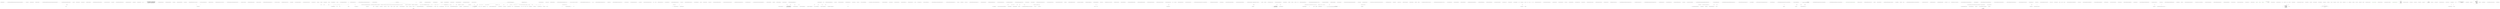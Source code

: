 digraph  {
n12 [label="Nancy.Routing.DefaultNancyModuleBuilder", span=""];
n0 [cluster="Nancy.Routing.DefaultNancyModuleBuilder.DefaultNancyModuleBuilder(Nancy.ViewEngines.IViewFactory, Nancy.IResponseFormatter, Nancy.ModelBinding.IModelBinderLocator)", label="Entry Nancy.Routing.DefaultNancyModuleBuilder.DefaultNancyModuleBuilder(Nancy.ViewEngines.IViewFactory, Nancy.IResponseFormatter, Nancy.ModelBinding.IModelBinderLocator)", span="20-20"];
n1 [cluster="Nancy.Routing.DefaultNancyModuleBuilder.DefaultNancyModuleBuilder(Nancy.ViewEngines.IViewFactory, Nancy.IResponseFormatter, Nancy.ModelBinding.IModelBinderLocator)", label="this.viewFactory = viewFactory", span="22-22"];
n2 [cluster="Nancy.Routing.DefaultNancyModuleBuilder.DefaultNancyModuleBuilder(Nancy.ViewEngines.IViewFactory, Nancy.IResponseFormatter, Nancy.ModelBinding.IModelBinderLocator)", label="this.responseFormatter = responseFormatter", span="23-23"];
n3 [cluster="Nancy.Routing.DefaultNancyModuleBuilder.DefaultNancyModuleBuilder(Nancy.ViewEngines.IViewFactory, Nancy.IResponseFormatter, Nancy.ModelBinding.IModelBinderLocator)", label="this.modelBinderLocator = modelBinderLocator", span="24-24"];
n4 [cluster="Nancy.Routing.DefaultNancyModuleBuilder.DefaultNancyModuleBuilder(Nancy.ViewEngines.IViewFactory, Nancy.IResponseFormatter, Nancy.ModelBinding.IModelBinderLocator)", label="Exit Nancy.Routing.DefaultNancyModuleBuilder.DefaultNancyModuleBuilder(Nancy.ViewEngines.IViewFactory, Nancy.IResponseFormatter, Nancy.ModelBinding.IModelBinderLocator)", span="20-20"];
n5 [cluster="Nancy.Routing.DefaultNancyModuleBuilder.BuildModule(Nancy.NancyModule, Nancy.NancyContext)", label="Entry Nancy.Routing.DefaultNancyModuleBuilder.BuildModule(Nancy.NancyModule, Nancy.NancyContext)", span="33-33"];
n6 [cluster="Nancy.Routing.DefaultNancyModuleBuilder.BuildModule(Nancy.NancyModule, Nancy.NancyContext)", label="module.Context = context", span="35-35"];
n7 [cluster="Nancy.Routing.DefaultNancyModuleBuilder.BuildModule(Nancy.NancyModule, Nancy.NancyContext)", label="module.Response = this.responseFormatter", span="36-36"];
n8 [cluster="Nancy.Routing.DefaultNancyModuleBuilder.BuildModule(Nancy.NancyModule, Nancy.NancyContext)", label="module.ViewFactory = this.viewFactory", span="37-37"];
n9 [cluster="Nancy.Routing.DefaultNancyModuleBuilder.BuildModule(Nancy.NancyModule, Nancy.NancyContext)", label="module.ModelBinderLocator = this.modelBinderLocator", span="38-38"];
n10 [cluster="Nancy.Routing.DefaultNancyModuleBuilder.BuildModule(Nancy.NancyModule, Nancy.NancyContext)", label="return module;", span="40-40"];
n11 [cluster="Nancy.Routing.DefaultNancyModuleBuilder.BuildModule(Nancy.NancyModule, Nancy.NancyContext)", label="Exit Nancy.Routing.DefaultNancyModuleBuilder.BuildModule(Nancy.NancyModule, Nancy.NancyContext)", span="33-33"];
m0_10 [cluster="System.IO.StreamWriter.StreamWriter(System.IO.Stream)", file="DefaultJsonSerializer.cs", label="Entry System.IO.StreamWriter.StreamWriter(System.IO.Stream)", span="0-0"];
m0_21 [cluster="string.Split(params char[])", file="DefaultJsonSerializer.cs", label="Entry string.Split(params char[])", span="0-0"];
m0_11 [cluster="Nancy.IO.UnclosableStreamWrapper.UnclosableStreamWrapper(System.IO.Stream)", file="DefaultJsonSerializer.cs", label="Entry Nancy.IO.UnclosableStreamWrapper.UnclosableStreamWrapper(System.IO.Stream)", span="22-22"];
m0_3 [cluster="Nancy.Responses.DefaultJsonSerializer.IsJsonType(string)", file="DefaultJsonSerializer.cs", label="Entry Nancy.Responses.DefaultJsonSerializer.IsJsonType(string)", span="59-59"];
m0_15 [cluster="Nancy.Responses.DefaultJsonSerializer.IsJsonType(string)", file="DefaultJsonSerializer.cs", label="string.IsNullOrEmpty(contentType)", span="61-61"];
m0_17 [cluster="Nancy.Responses.DefaultJsonSerializer.IsJsonType(string)", file="DefaultJsonSerializer.cs", label="var contentMimeType = contentType.Split(';')[0]", span="66-66"];
m0_16 [cluster="Nancy.Responses.DefaultJsonSerializer.IsJsonType(string)", file="DefaultJsonSerializer.cs", label="return false;", span="63-63"];
m0_18 [cluster="Nancy.Responses.DefaultJsonSerializer.IsJsonType(string)", file="DefaultJsonSerializer.cs", label="return contentMimeType.Equals(''application/json'', StringComparison.InvariantCultureIgnoreCase) ||\r\n                   contentMimeType.StartsWith(''application/json-'', StringComparison.InvariantCultureIgnoreCase) ||\r\n                   contentMimeType.Equals(''text/json'', StringComparison.InvariantCultureIgnoreCase) ||\r\n                  (contentMimeType.StartsWith(''application/vnd'', StringComparison.InvariantCultureIgnoreCase) &&\r\n                   contentMimeType.EndsWith(''+json'', StringComparison.InvariantCultureIgnoreCase));", span="68-72"];
m0_19 [cluster="Nancy.Responses.DefaultJsonSerializer.IsJsonType(string)", file="DefaultJsonSerializer.cs", label="Exit Nancy.Responses.DefaultJsonSerializer.IsJsonType(string)", span="59-59"];
m0_0 [cluster="Nancy.Responses.DefaultJsonSerializer.CanSerialize(string)", file="DefaultJsonSerializer.cs", label="Entry Nancy.Responses.DefaultJsonSerializer.CanSerialize(string)", span="16-16"];
m0_1 [cluster="Nancy.Responses.DefaultJsonSerializer.CanSerialize(string)", file="DefaultJsonSerializer.cs", label="return IsJsonType(contentType);", span="18-18"];
m0_2 [cluster="Nancy.Responses.DefaultJsonSerializer.CanSerialize(string)", file="DefaultJsonSerializer.cs", label="Exit Nancy.Responses.DefaultJsonSerializer.CanSerialize(string)", span="16-16"];
m0_20 [cluster="string.IsNullOrEmpty(string)", file="DefaultJsonSerializer.cs", label="Entry string.IsNullOrEmpty(string)", span="0-0"];
m0_4 [cluster="Nancy.Responses.DefaultJsonSerializer.Serialize<TModel>(string, TModel, System.IO.Stream)", file="DefaultJsonSerializer.cs", label="Entry Nancy.Responses.DefaultJsonSerializer.Serialize<TModel>(string, TModel, System.IO.Stream)", span="37-37"];
m0_5 [cluster="Nancy.Responses.DefaultJsonSerializer.Serialize<TModel>(string, TModel, System.IO.Stream)", file="DefaultJsonSerializer.cs", label="var writer = new StreamWriter(new UnclosableStreamWrapper(outputStream))", span="39-39"];
m0_8 [cluster="Nancy.Responses.DefaultJsonSerializer.Serialize<TModel>(string, TModel, System.IO.Stream)", file="DefaultJsonSerializer.cs", label="serializer.Serialize(model, writer)", span="45-45"];
m0_7 [cluster="Nancy.Responses.DefaultJsonSerializer.Serialize<TModel>(string, TModel, System.IO.Stream)", file="DefaultJsonSerializer.cs", label="serializer.RegisterConverters(JsonSettings.Converters)", span="43-43"];
m0_9 [cluster="Nancy.Responses.DefaultJsonSerializer.Serialize<TModel>(string, TModel, System.IO.Stream)", file="DefaultJsonSerializer.cs", label="Exit Nancy.Responses.DefaultJsonSerializer.Serialize<TModel>(string, TModel, System.IO.Stream)", span="37-37"];
m0_13 [cluster="Nancy.Json.JavaScriptSerializer.RegisterConverters(System.Collections.Generic.IEnumerable<Nancy.Json.JavaScriptConverter>)", file="DefaultJsonSerializer.cs", label="Entry Nancy.Json.JavaScriptSerializer.RegisterConverters(System.Collections.Generic.IEnumerable<Nancy.Json.JavaScriptConverter>)", span="435-435"];
m0_24 [cluster="string.EndsWith(string, System.StringComparison)", file="DefaultJsonSerializer.cs", label="Entry string.EndsWith(string, System.StringComparison)", span="0-0"];
m0_14 [cluster="Nancy.Json.JavaScriptSerializer.Serialize(object, System.IO.TextWriter)", file="DefaultJsonSerializer.cs", label="Entry Nancy.Json.JavaScriptSerializer.Serialize(object, System.IO.TextWriter)", span="471-471"];
m0_22 [cluster="string.Equals(string, System.StringComparison)", file="DefaultJsonSerializer.cs", label="Entry string.Equals(string, System.StringComparison)", span="0-0"];
m0_12 [cluster="Nancy.Json.JavaScriptSerializer.JavaScriptSerializer(Nancy.Json.JavaScriptTypeResolver, bool, int, int)", file="DefaultJsonSerializer.cs", label="Entry Nancy.Json.JavaScriptSerializer.JavaScriptSerializer(Nancy.Json.JavaScriptTypeResolver, bool, int, int)", span="74-74"];
m0_23 [cluster="string.StartsWith(string, System.StringComparison)", file="DefaultJsonSerializer.cs", label="Entry string.StartsWith(string, System.StringComparison)", span="0-0"];
m2_127 [cluster="Nancy.Helpers.ReflectionUtils.IsAssignable(System.Type, System.Type)", file="JavaScriptSerializer.cs", label="Entry Nancy.Helpers.ReflectionUtils.IsAssignable(System.Type, System.Type)", span="56-56"];
m2_124 [cluster="System.Type.GetElementType()", file="JavaScriptSerializer.cs", label="Entry System.Type.GetElementType()", span="0-0"];
m2_238 [cluster="System.ArgumentNullException.ArgumentNullException(string)", file="JavaScriptSerializer.cs", label="Entry System.ArgumentNullException.ArgumentNullException(string)", span="0-0"];
m2_99 [cluster="System.Collections.Generic.Dictionary<TKey, TValue>.Add(TKey, TValue)", file="JavaScriptSerializer.cs", label="Entry System.Collections.Generic.Dictionary<TKey, TValue>.Add(TKey, TValue)", span="0-0"];
m2_239 [cluster="System.Collections.Generic.List<T>.List()", file="JavaScriptSerializer.cs", label="Entry System.Collections.Generic.List<T>.List()", span="0-0"];
m2_251 [cluster="Nancy.Json.JavaScriptSerializer.Serialize(object)", file="JavaScriptSerializer.cs", label="Entry Nancy.Json.JavaScriptSerializer.Serialize(object)", span="459-459"];
m2_252 [cluster="Nancy.Json.JavaScriptSerializer.Serialize(object)", file="JavaScriptSerializer.cs", label="StringBuilder b = new StringBuilder()", span="461-461"];
m2_253 [cluster="Nancy.Json.JavaScriptSerializer.Serialize(object)", file="JavaScriptSerializer.cs", label="Serialize(obj, b)", span="462-462"];
m2_254 [cluster="Nancy.Json.JavaScriptSerializer.Serialize(object)", file="JavaScriptSerializer.cs", label="return b.ToString();", span="463-463"];
m2_255 [cluster="Nancy.Json.JavaScriptSerializer.Serialize(object)", file="JavaScriptSerializer.cs", label="Exit Nancy.Json.JavaScriptSerializer.Serialize(object)", span="459-459"];
m2_78 [cluster="Nancy.Json.JavaScriptSerializer.EvaluateDictionary(System.Collections.Generic.IDictionary<string, object>, bool)", file="JavaScriptSerializer.cs", label="Entry Nancy.Json.JavaScriptSerializer.EvaluateDictionary(System.Collections.Generic.IDictionary<string, object>, bool)", span="225-225"];
m2_93 [cluster="Nancy.Json.JavaScriptSerializer.EvaluateDictionary(System.Collections.Generic.IDictionary<string, object>, bool)", file="JavaScriptSerializer.cs", label="Dictionary<string, object> d = new Dictionary<string, object>(StringComparer.Ordinal)", span="227-227"];
m2_94 [cluster="Nancy.Json.JavaScriptSerializer.EvaluateDictionary(System.Collections.Generic.IDictionary<string, object>, bool)", file="JavaScriptSerializer.cs", label=dict, span="228-228"];
m2_95 [cluster="Nancy.Json.JavaScriptSerializer.EvaluateDictionary(System.Collections.Generic.IDictionary<string, object>, bool)", file="JavaScriptSerializer.cs", label="d.Add(entry.Key, Evaluate(entry.Value, convertListToArray))", span="230-230"];
m2_96 [cluster="Nancy.Json.JavaScriptSerializer.EvaluateDictionary(System.Collections.Generic.IDictionary<string, object>, bool)", file="JavaScriptSerializer.cs", label="return d;", span="233-233"];
m2_97 [cluster="Nancy.Json.JavaScriptSerializer.EvaluateDictionary(System.Collections.Generic.IDictionary<string, object>, bool)", file="JavaScriptSerializer.cs", label="Exit Nancy.Json.JavaScriptSerializer.EvaluateDictionary(System.Collections.Generic.IDictionary<string, object>, bool)", span="225-225"];
m2_180 [cluster="Unk.Any", file="JavaScriptSerializer.cs", label="Entry Unk.Any", span=""];
m2_48 [cluster="Nancy.Json.JavaScriptSerializer.EvaluateDictionary(System.Collections.Generic.IDictionary<string, object>)", file="JavaScriptSerializer.cs", label="Entry Nancy.Json.JavaScriptSerializer.EvaluateDictionary(System.Collections.Generic.IDictionary<string, object>)", span="220-220"];
m2_91 [cluster="Nancy.Json.JavaScriptSerializer.EvaluateDictionary(System.Collections.Generic.IDictionary<string, object>)", file="JavaScriptSerializer.cs", label="return EvaluateDictionary(dict, false);", span="222-222"];
m2_92 [cluster="Nancy.Json.JavaScriptSerializer.EvaluateDictionary(System.Collections.Generic.IDictionary<string, object>)", file="JavaScriptSerializer.cs", label="Exit Nancy.Json.JavaScriptSerializer.EvaluateDictionary(System.Collections.Generic.IDictionary<string, object>)", span="220-220"];
m2_89 [cluster="System.Collections.ArrayList.Add(object)", file="JavaScriptSerializer.cs", label="Entry System.Collections.ArrayList.Add(object)", span="0-0"];
m2_223 [cluster="System.ArgumentNullException.ArgumentNullException(string, string)", file="JavaScriptSerializer.cs", label="Entry System.ArgumentNullException.ArgumentNullException(string, string)", span="0-0"];
m2_179 [cluster="System.Type.GetInterfaces()", file="JavaScriptSerializer.cs", label="Entry System.Type.GetInterfaces()", span="0-0"];
m2_265 [cluster="Nancy.Json.Json.Serialize(object, Nancy.Json.JavaScriptSerializer, System.IO.TextWriter)", file="JavaScriptSerializer.cs", label="Entry Nancy.Json.Json.Serialize(object, Nancy.Json.JavaScriptSerializer, System.IO.TextWriter)", span="56-56"];
m2_9 [cluster="Nancy.Json.JavaScriptSerializer.ConvertToType<T>(object)", file="JavaScriptSerializer.cs", label="Entry Nancy.Json.JavaScriptSerializer.ConvertToType<T>(object)", span="113-113"];
m2_10 [cluster="Nancy.Json.JavaScriptSerializer.ConvertToType<T>(object)", file="JavaScriptSerializer.cs", label="obj == null", span="115-115"];
m2_12 [cluster="Nancy.Json.JavaScriptSerializer.ConvertToType<T>(object)", file="JavaScriptSerializer.cs", label="return (T)ConvertToType(typeof(T), obj);", span="118-118"];
m2_11 [cluster="Nancy.Json.JavaScriptSerializer.ConvertToType<T>(object)", file="JavaScriptSerializer.cs", label="return default(T);", span="116-116"];
m2_13 [cluster="Nancy.Json.JavaScriptSerializer.ConvertToType<T>(object)", file="JavaScriptSerializer.cs", label="Exit Nancy.Json.JavaScriptSerializer.ConvertToType<T>(object)", span="113-113"];
m2_54 [cluster="System.Type.IsAssignableFrom(System.Type)", file="JavaScriptSerializer.cs", label="Entry System.Type.IsAssignableFrom(System.Type)", span="0-0"];
m2_79 [cluster="Nancy.Json.JavaScriptSerializer.EvaluateList(System.Collections.ArrayList, bool)", file="JavaScriptSerializer.cs", label="Entry Nancy.Json.JavaScriptSerializer.EvaluateList(System.Collections.ArrayList, bool)", span="211-211"];
m2_83 [cluster="Nancy.Json.JavaScriptSerializer.EvaluateList(System.Collections.ArrayList, bool)", file="JavaScriptSerializer.cs", label="ArrayList list = new ArrayList()", span="213-213"];
m2_84 [cluster="Nancy.Json.JavaScriptSerializer.EvaluateList(System.Collections.ArrayList, bool)", file="JavaScriptSerializer.cs", label=e, span="214-214"];
m2_85 [cluster="Nancy.Json.JavaScriptSerializer.EvaluateList(System.Collections.ArrayList, bool)", file="JavaScriptSerializer.cs", label="list.Add(Evaluate(value, convertListToArray))", span="215-215"];
m2_86 [cluster="Nancy.Json.JavaScriptSerializer.EvaluateList(System.Collections.ArrayList, bool)", file="JavaScriptSerializer.cs", label="return convertListToArray ? (object)list.ToArray() : list;", span="217-217"];
m2_87 [cluster="Nancy.Json.JavaScriptSerializer.EvaluateList(System.Collections.ArrayList, bool)", file="JavaScriptSerializer.cs", label="Exit Nancy.Json.JavaScriptSerializer.EvaluateList(System.Collections.ArrayList, bool)", span="211-211"];
m2_129 [cluster="System.Activator.CreateInstance(System.Type)", file="JavaScriptSerializer.cs", label="Entry System.Activator.CreateInstance(System.Type)", span="0-0"];
m2_53 [cluster="object.GetType()", file="JavaScriptSerializer.cs", label="Entry object.GetType()", span="0-0"];
m2_88 [cluster="System.Collections.ArrayList.ArrayList()", file="JavaScriptSerializer.cs", label="Entry System.Collections.ArrayList.ArrayList()", span="0-0"];
m2_132 [cluster="string.Format(string, object)", file="JavaScriptSerializer.cs", label="Entry string.Format(string, object)", span="0-0"];
m2_230 [cluster="Nancy.Json.Json.Deserialize(System.IO.TextReader, Nancy.Json.JavaScriptSerializer)", file="JavaScriptSerializer.cs", label="Entry Nancy.Json.Json.Deserialize(System.IO.TextReader, Nancy.Json.JavaScriptSerializer)", span="81-81"];
m2_261 [cluster="Nancy.Json.Json.Serialize(object, Nancy.Json.JavaScriptSerializer, System.Text.StringBuilder)", file="JavaScriptSerializer.cs", label="Entry Nancy.Json.Json.Serialize(object, Nancy.Json.JavaScriptSerializer, System.Text.StringBuilder)", span="44-44"];
m2_189 [cluster="Nancy.Helpers.ReflectionUtils.SetMemberValue(System.Reflection.MemberInfo, object, object)", file="JavaScriptSerializer.cs", label="Entry Nancy.Helpers.ReflectionUtils.SetMemberValue(System.Reflection.MemberInfo, object, object)", span="223-223"];
m2_128 [cluster="System.Type.MakeGenericType(params System.Type[])", file="JavaScriptSerializer.cs", label="Entry System.Type.MakeGenericType(params System.Type[])", span="0-0"];
m2_98 [cluster="System.Collections.Generic.Dictionary<TKey, TValue>.Dictionary(System.Collections.Generic.IEqualityComparer<TKey>)", file="JavaScriptSerializer.cs", label="Entry System.Collections.Generic.Dictionary<TKey, TValue>.Dictionary(System.Collections.Generic.IEqualityComparer<TKey>)", span="0-0"];
m2_68 [cluster="Nancy.Json.JavaScriptSerializer.Evaluate(object)", file="JavaScriptSerializer.cs", label="Entry Nancy.Json.JavaScriptSerializer.Evaluate(object)", span="192-192"];
m2_69 [cluster="Nancy.Json.JavaScriptSerializer.Evaluate(object)", file="JavaScriptSerializer.cs", label="return Evaluate(value, false);", span="194-194"];
m2_70 [cluster="Nancy.Json.JavaScriptSerializer.Evaluate(object)", file="JavaScriptSerializer.cs", label="Exit Nancy.Json.JavaScriptSerializer.Evaluate(object)", span="192-192"];
m2_256 [cluster="System.Text.StringBuilder.StringBuilder()", file="JavaScriptSerializer.cs", label="Entry System.Text.StringBuilder.StringBuilder()", span="0-0"];
m2_187 [cluster="Nancy.Json.JavaScriptSerializer.ResolveGenericInterfaceToType(System.Type)", file="JavaScriptSerializer.cs", label="Entry Nancy.Json.JavaScriptSerializer.ResolveGenericInterfaceToType(System.Type)", span="371-371"];
m2_193 [cluster="Nancy.Json.JavaScriptSerializer.ResolveGenericInterfaceToType(System.Type)", file="JavaScriptSerializer.cs", label="Type[] genericArgs = type.GetGenericArguments()", span="373-373"];
m2_194 [cluster="Nancy.Json.JavaScriptSerializer.ResolveGenericInterfaceToType(System.Type)", file="JavaScriptSerializer.cs", label="ReflectionUtils.IsSubClass(type, typeof(IDictionary<,>))", span="375-375"];
m2_196 [cluster="Nancy.Json.JavaScriptSerializer.ResolveGenericInterfaceToType(System.Type)", file="JavaScriptSerializer.cs", label="ReflectionUtils.IsSubClass(type, typeof(IList<>)) ||\r\n                ReflectionUtils.IsSubClass(type, typeof(ICollection<>)) ||\r\n                ReflectionUtils.IsSubClass(type, typeof(IEnumerable<>))", span="378-380"];
m2_198 [cluster="Nancy.Json.JavaScriptSerializer.ResolveGenericInterfaceToType(System.Type)", file="JavaScriptSerializer.cs", label="ReflectionUtils.IsSubClass(type, typeof(IComparer<>))", span="384-384"];
m2_200 [cluster="Nancy.Json.JavaScriptSerializer.ResolveGenericInterfaceToType(System.Type)", file="JavaScriptSerializer.cs", label="ReflectionUtils.IsSubClass(type, typeof(IEqualityComparer<>))", span="387-387"];
m2_195 [cluster="Nancy.Json.JavaScriptSerializer.ResolveGenericInterfaceToType(System.Type)", file="JavaScriptSerializer.cs", label="return typeof(Dictionary<,>).MakeGenericType(genericArgs);", span="376-376"];
m2_197 [cluster="Nancy.Json.JavaScriptSerializer.ResolveGenericInterfaceToType(System.Type)", file="JavaScriptSerializer.cs", label="return typeof(List<>).MakeGenericType(genericArgs);", span="382-382"];
m2_199 [cluster="Nancy.Json.JavaScriptSerializer.ResolveGenericInterfaceToType(System.Type)", file="JavaScriptSerializer.cs", label="return typeof(Comparer<>).MakeGenericType(genericArgs);", span="385-385"];
m2_201 [cluster="Nancy.Json.JavaScriptSerializer.ResolveGenericInterfaceToType(System.Type)", file="JavaScriptSerializer.cs", label="return typeof(EqualityComparer<>).MakeGenericType(genericArgs);", span="388-388"];
m2_202 [cluster="Nancy.Json.JavaScriptSerializer.ResolveGenericInterfaceToType(System.Type)", file="JavaScriptSerializer.cs", label="return null;", span="390-390"];
m2_203 [cluster="Nancy.Json.JavaScriptSerializer.ResolveGenericInterfaceToType(System.Type)", file="JavaScriptSerializer.cs", label="Exit Nancy.Json.JavaScriptSerializer.ResolveGenericInterfaceToType(System.Type)", span="371-371"];
m2_131 [cluster="System.Type.GetType()", file="JavaScriptSerializer.cs", label="Entry System.Type.GetType()", span="0-0"];
m2_213 [cluster="Nancy.Json.JavaScriptSerializer.DeserializeObject(string)", file="JavaScriptSerializer.cs", label="Entry Nancy.Json.JavaScriptSerializer.DeserializeObject(string)", span="409-409"];
m2_214 [cluster="Nancy.Json.JavaScriptSerializer.DeserializeObject(string)", file="JavaScriptSerializer.cs", label="object obj = Evaluate(DeserializeObjectInternal(input), true)", span="411-411"];
m2_215 [cluster="Nancy.Json.JavaScriptSerializer.DeserializeObject(string)", file="JavaScriptSerializer.cs", label="IDictionary dictObj = obj as IDictionary", span="412-412"];
m2_219 [cluster="Nancy.Json.JavaScriptSerializer.DeserializeObject(string)", file="JavaScriptSerializer.cs", label="obj = ConvertToType(null, obj)", span="420-420"];
m2_220 [cluster="Nancy.Json.JavaScriptSerializer.DeserializeObject(string)", file="JavaScriptSerializer.cs", label="return obj;", span="422-422"];
m2_216 [cluster="Nancy.Json.JavaScriptSerializer.DeserializeObject(string)", file="JavaScriptSerializer.cs", label="dictObj != null && dictObj.Contains(SerializedTypeNameKey)", span="413-413"];
m2_217 [cluster="Nancy.Json.JavaScriptSerializer.DeserializeObject(string)", file="JavaScriptSerializer.cs", label="_typeResolver == null", span="415-415"];
m2_218 [cluster="Nancy.Json.JavaScriptSerializer.DeserializeObject(string)", file="JavaScriptSerializer.cs", label="throw new ArgumentNullException(''resolver'', ''Must have a type resolver to deserialize an object that has an '__type' member'');", span="417-417"];
m2_221 [cluster="Nancy.Json.JavaScriptSerializer.DeserializeObject(string)", file="JavaScriptSerializer.cs", label="Exit Nancy.Json.JavaScriptSerializer.DeserializeObject(string)", span="409-409"];
m2_258 [cluster="System.Text.StringBuilder.ToString()", file="JavaScriptSerializer.cs", label="Entry System.Text.StringBuilder.ToString()", span="0-0"];
m2_134 [cluster="System.Collections.ArrayList.ToArray(System.Type)", file="JavaScriptSerializer.cs", label="Entry System.Collections.ArrayList.ToArray(System.Type)", span="0-0"];
m2_64 [cluster="Nancy.Json.JavaScriptSerializer.Deserialize<T>(string)", file="JavaScriptSerializer.cs", label="Entry Nancy.Json.JavaScriptSerializer.Deserialize<T>(string)", span="187-187"];
m2_65 [cluster="Nancy.Json.JavaScriptSerializer.Deserialize<T>(string)", file="JavaScriptSerializer.cs", label="return ConvertToType<T>(DeserializeObjectInternal(input));", span="189-189"];
m2_66 [cluster="Nancy.Json.JavaScriptSerializer.Deserialize<T>(string)", file="JavaScriptSerializer.cs", label="Exit Nancy.Json.JavaScriptSerializer.Deserialize<T>(string)", span="187-187"];
m2_231 [cluster="Nancy.Json.JavaScriptSerializer.RegisterConverters(System.Collections.Generic.IEnumerable<Nancy.Json.JavaScriptConverter>)", file="JavaScriptSerializer.cs", label="Entry Nancy.Json.JavaScriptSerializer.RegisterConverters(System.Collections.Generic.IEnumerable<Nancy.Json.JavaScriptConverter>)", span="435-435"];
m2_232 [cluster="Nancy.Json.JavaScriptSerializer.RegisterConverters(System.Collections.Generic.IEnumerable<Nancy.Json.JavaScriptConverter>)", file="JavaScriptSerializer.cs", label="converters == null", span="437-437"];
m2_236 [cluster="Nancy.Json.JavaScriptSerializer.RegisterConverters(System.Collections.Generic.IEnumerable<Nancy.Json.JavaScriptConverter>)", file="JavaScriptSerializer.cs", label="_converterList.Add(converters)", span="442-442"];
m2_233 [cluster="Nancy.Json.JavaScriptSerializer.RegisterConverters(System.Collections.Generic.IEnumerable<Nancy.Json.JavaScriptConverter>)", file="JavaScriptSerializer.cs", label="throw new ArgumentNullException(''converters'');", span="438-438"];
m2_234 [cluster="Nancy.Json.JavaScriptSerializer.RegisterConverters(System.Collections.Generic.IEnumerable<Nancy.Json.JavaScriptConverter>)", file="JavaScriptSerializer.cs", label="_converterList == null", span="440-440"];
m2_235 [cluster="Nancy.Json.JavaScriptSerializer.RegisterConverters(System.Collections.Generic.IEnumerable<Nancy.Json.JavaScriptConverter>)", file="JavaScriptSerializer.cs", label="_converterList = new List<IEnumerable<JavaScriptConverter>>()", span="441-441"];
m2_237 [cluster="Nancy.Json.JavaScriptSerializer.RegisterConverters(System.Collections.Generic.IEnumerable<Nancy.Json.JavaScriptConverter>)", file="JavaScriptSerializer.cs", label="Exit Nancy.Json.JavaScriptSerializer.RegisterConverters(System.Collections.Generic.IEnumerable<Nancy.Json.JavaScriptConverter>)", span="435-435"];
m2_4 [cluster="Nancy.Json.JavaScriptSerializer.JavaScriptSerializer(Nancy.Json.JavaScriptTypeResolver, bool, int, int)", file="JavaScriptSerializer.cs", label="Entry Nancy.Json.JavaScriptSerializer.JavaScriptSerializer(Nancy.Json.JavaScriptTypeResolver, bool, int, int)", span="74-74"];
m2_5 [cluster="Nancy.Json.JavaScriptSerializer.JavaScriptSerializer(Nancy.Json.JavaScriptTypeResolver, bool, int, int)", file="JavaScriptSerializer.cs", label="_typeResolver = resolver", span="76-76"];
m2_6 [cluster="Nancy.Json.JavaScriptSerializer.JavaScriptSerializer(Nancy.Json.JavaScriptTypeResolver, bool, int, int)", file="JavaScriptSerializer.cs", label="_maxJsonLength = maxJsonLength", span="78-78"];
m2_7 [cluster="Nancy.Json.JavaScriptSerializer.JavaScriptSerializer(Nancy.Json.JavaScriptTypeResolver, bool, int, int)", file="JavaScriptSerializer.cs", label="_recursionLimit = recursionLimit", span="80-80"];
m2_8 [cluster="Nancy.Json.JavaScriptSerializer.JavaScriptSerializer(Nancy.Json.JavaScriptTypeResolver, bool, int, int)", file="JavaScriptSerializer.cs", label="Exit Nancy.Json.JavaScriptSerializer.JavaScriptSerializer(Nancy.Json.JavaScriptTypeResolver, bool, int, int)", span="74-74"];
m2_178 [cluster="Nancy.Json.JavaScriptTypeResolver.ResolveType(string)", file="JavaScriptSerializer.cs", label="Entry Nancy.Json.JavaScriptTypeResolver.ResolveType(string)", span="37-37"];
m2_181 [cluster="Nancy.Helpers.ReflectionUtils.GetTypedDictionaryValueType(System.Type)", file="JavaScriptSerializer.cs", label="Entry Nancy.Helpers.ReflectionUtils.GetTypedDictionaryValueType(System.Type)", span="110-110"];
m2_58 [cluster="System.ComponentModel.TypeConverter.CanConvertFrom(System.Type)", file="JavaScriptSerializer.cs", label="Entry System.ComponentModel.TypeConverter.CanConvertFrom(System.Type)", span="0-0"];
m2_130 [cluster="System.InvalidOperationException.InvalidOperationException(string)", file="JavaScriptSerializer.cs", label="Entry System.InvalidOperationException.InvalidOperationException(string)", span="0-0"];
m2_52 [cluster="Nancy.Json.JavaScriptSerializer.ConvertToList(System.Collections.ArrayList, System.Type)", file="JavaScriptSerializer.cs", label="Entry Nancy.Json.JavaScriptSerializer.ConvertToList(System.Collections.ArrayList, System.Type)", span="239-239"];
m2_100 [cluster="Nancy.Json.JavaScriptSerializer.ConvertToList(System.Collections.ArrayList, System.Type)", file="JavaScriptSerializer.cs", label="Type elementType = null", span="241-241"];
m2_101 [cluster="Nancy.Json.JavaScriptSerializer.ConvertToList(System.Collections.ArrayList, System.Type)", file="JavaScriptSerializer.cs", label="type != null && type.HasElementType", span="242-242"];
m2_102 [cluster="Nancy.Json.JavaScriptSerializer.ConvertToList(System.Collections.ArrayList, System.Type)", file="JavaScriptSerializer.cs", label="elementType = type.GetElementType()", span="243-243"];
m2_104 [cluster="Nancy.Json.JavaScriptSerializer.ConvertToList(System.Collections.ArrayList, System.Type)", file="JavaScriptSerializer.cs", label="type == null || type.IsArray || typeofObject == type || typeof(ArrayList).IsAssignableFrom(type)", span="246-246"];
m2_106 [cluster="Nancy.Json.JavaScriptSerializer.ConvertToList(System.Collections.ArrayList, System.Type)", file="JavaScriptSerializer.cs", label="ReflectionUtils.IsInstantiatableType(type)", span="248-248"];
m2_107 [cluster="Nancy.Json.JavaScriptSerializer.ConvertToList(System.Collections.ArrayList, System.Type)", file="JavaScriptSerializer.cs", label="list = (IList)Activator.CreateInstance(type, true)", span="250-250"];
m2_108 [cluster="Nancy.Json.JavaScriptSerializer.ConvertToList(System.Collections.ArrayList, System.Type)", file="JavaScriptSerializer.cs", label="ReflectionUtils.IsAssignable(type, typeofGenList)", span="251-251"];
m2_109 [cluster="Nancy.Json.JavaScriptSerializer.ConvertToList(System.Collections.ArrayList, System.Type)", file="JavaScriptSerializer.cs", label="type.IsGenericType", span="253-253"];
m2_110 [cluster="Nancy.Json.JavaScriptSerializer.ConvertToList(System.Collections.ArrayList, System.Type)", file="JavaScriptSerializer.cs", label="Type[] genArgs = type.GetGenericArguments()", span="255-255"];
m2_114 [cluster="Nancy.Json.JavaScriptSerializer.ConvertToList(System.Collections.ArrayList, System.Type)", file="JavaScriptSerializer.cs", label="throw new InvalidOperationException(String.Format(''Deserializing list type '{0}' not supported.'', type.GetType().Name));", span="264-264"];
m2_116 [cluster="Nancy.Json.JavaScriptSerializer.ConvertToList(System.Collections.ArrayList, System.Type)", file="JavaScriptSerializer.cs", label="EvaluateList(col)", span="268-268"];
m2_118 [cluster="Nancy.Json.JavaScriptSerializer.ConvertToList(System.Collections.ArrayList, System.Type)", file="JavaScriptSerializer.cs", label=col, span="272-272"];
m2_120 [cluster="Nancy.Json.JavaScriptSerializer.ConvertToList(System.Collections.ArrayList, System.Type)", file="JavaScriptSerializer.cs", label="type != null && type.IsArray", span="275-275"];
m2_119 [cluster="Nancy.Json.JavaScriptSerializer.ConvertToList(System.Collections.ArrayList, System.Type)", file="JavaScriptSerializer.cs", label="list.Add(ConvertToType(elementType, value))", span="273-273"];
m2_121 [cluster="Nancy.Json.JavaScriptSerializer.ConvertToList(System.Collections.ArrayList, System.Type)", file="JavaScriptSerializer.cs", label="list = ((ArrayList)list).ToArray(elementType)", span="276-276"];
m2_103 [cluster="Nancy.Json.JavaScriptSerializer.ConvertToList(System.Collections.ArrayList, System.Type)", file="JavaScriptSerializer.cs", label="IList list", span="245-245"];
m2_115 [cluster="Nancy.Json.JavaScriptSerializer.ConvertToList(System.Collections.ArrayList, System.Type)", file="JavaScriptSerializer.cs", label="list.IsReadOnly", span="266-266"];
m2_117 [cluster="Nancy.Json.JavaScriptSerializer.ConvertToList(System.Collections.ArrayList, System.Type)", file="JavaScriptSerializer.cs", label="return list;", span="269-269"];
m2_122 [cluster="Nancy.Json.JavaScriptSerializer.ConvertToList(System.Collections.ArrayList, System.Type)", file="JavaScriptSerializer.cs", label="return list;", span="278-278"];
m2_105 [cluster="Nancy.Json.JavaScriptSerializer.ConvertToList(System.Collections.ArrayList, System.Type)", file="JavaScriptSerializer.cs", label="list = new ArrayList()", span="247-247"];
m2_113 [cluster="Nancy.Json.JavaScriptSerializer.ConvertToList(System.Collections.ArrayList, System.Type)", file="JavaScriptSerializer.cs", label="list = new ArrayList()", span="261-261"];
m2_111 [cluster="Nancy.Json.JavaScriptSerializer.ConvertToList(System.Collections.ArrayList, System.Type)", file="JavaScriptSerializer.cs", label="elementType = genArgs[0]", span="256-256"];
m2_112 [cluster="Nancy.Json.JavaScriptSerializer.ConvertToList(System.Collections.ArrayList, System.Type)", file="JavaScriptSerializer.cs", label="list = (IList)Activator.CreateInstance(typeofGenList.MakeGenericType(genArgs))", span="258-258"];
m2_123 [cluster="Nancy.Json.JavaScriptSerializer.ConvertToList(System.Collections.ArrayList, System.Type)", file="JavaScriptSerializer.cs", label="Exit Nancy.Json.JavaScriptSerializer.ConvertToList(System.Collections.ArrayList, System.Type)", span="239-239"];
m2_57 [cluster="System.ComponentModel.TypeDescriptor.GetConverter(System.Type)", file="JavaScriptSerializer.cs", label="Entry System.ComponentModel.TypeDescriptor.GetConverter(System.Type)", span="0-0"];
m2_80 [cluster="Nancy.Json.JavaScriptSerializer.EvaluateList(System.Collections.ArrayList)", file="JavaScriptSerializer.cs", label="Entry Nancy.Json.JavaScriptSerializer.EvaluateList(System.Collections.ArrayList)", span="206-206"];
m2_81 [cluster="Nancy.Json.JavaScriptSerializer.EvaluateList(System.Collections.ArrayList)", file="JavaScriptSerializer.cs", label="return EvaluateList(e, false);", span="208-208"];
m2_82 [cluster="Nancy.Json.JavaScriptSerializer.EvaluateList(System.Collections.ArrayList)", file="JavaScriptSerializer.cs", label="Exit Nancy.Json.JavaScriptSerializer.EvaluateList(System.Collections.ArrayList)", span="206-206"];
m2_184 [cluster="System.Type.GetMember(string, System.Reflection.BindingFlags)", file="JavaScriptSerializer.cs", label="Entry System.Type.GetMember(string, System.Reflection.BindingFlags)", span="0-0"];
m2_125 [cluster="Nancy.Helpers.ReflectionUtils.IsInstantiatableType(System.Type)", file="JavaScriptSerializer.cs", label="Entry Nancy.Helpers.ReflectionUtils.IsInstantiatableType(System.Type)", span="34-34"];
m2_71 [cluster="Nancy.Json.JavaScriptSerializer.Evaluate(object, bool)", file="JavaScriptSerializer.cs", label="Entry Nancy.Json.JavaScriptSerializer.Evaluate(object, bool)", span="197-197"];
m2_72 [cluster="Nancy.Json.JavaScriptSerializer.Evaluate(object, bool)", file="JavaScriptSerializer.cs", label="value is IDictionary<string, object>", span="199-199"];
m2_73 [cluster="Nancy.Json.JavaScriptSerializer.Evaluate(object, bool)", file="JavaScriptSerializer.cs", label="value = EvaluateDictionary((IDictionary<string, object>)value, convertListToArray)", span="200-200"];
m2_74 [cluster="Nancy.Json.JavaScriptSerializer.Evaluate(object, bool)", file="JavaScriptSerializer.cs", label="value is ArrayList", span="201-201"];
m2_75 [cluster="Nancy.Json.JavaScriptSerializer.Evaluate(object, bool)", file="JavaScriptSerializer.cs", label="value = EvaluateList((ArrayList)value, convertListToArray)", span="202-202"];
m2_76 [cluster="Nancy.Json.JavaScriptSerializer.Evaluate(object, bool)", file="JavaScriptSerializer.cs", label="return value;", span="203-203"];
m2_77 [cluster="Nancy.Json.JavaScriptSerializer.Evaluate(object, bool)", file="JavaScriptSerializer.cs", label="Exit Nancy.Json.JavaScriptSerializer.Evaluate(object, bool)", span="197-197"];
m2_227 [cluster="Nancy.Json.JavaScriptSerializer.DeserializeObjectInternal(System.IO.TextReader)", file="JavaScriptSerializer.cs", label="Entry Nancy.Json.JavaScriptSerializer.DeserializeObjectInternal(System.IO.TextReader)", span="430-430"];
m2_228 [cluster="Nancy.Json.JavaScriptSerializer.DeserializeObjectInternal(System.IO.TextReader)", file="JavaScriptSerializer.cs", label="return Json.Deserialize(input, this);", span="432-432"];
m2_229 [cluster="Nancy.Json.JavaScriptSerializer.DeserializeObjectInternal(System.IO.TextReader)", file="JavaScriptSerializer.cs", label="Exit Nancy.Json.JavaScriptSerializer.DeserializeObjectInternal(System.IO.TextReader)", span="430-430"];
m2_257 [cluster="Nancy.Json.JavaScriptSerializer.Serialize(object, System.Text.StringBuilder)", file="JavaScriptSerializer.cs", label="Entry Nancy.Json.JavaScriptSerializer.Serialize(object, System.Text.StringBuilder)", span="466-466"];
m2_259 [cluster="Nancy.Json.JavaScriptSerializer.Serialize(object, System.Text.StringBuilder)", file="JavaScriptSerializer.cs", label="Json.Serialize(obj, this, output)", span="468-468"];
m2_260 [cluster="Nancy.Json.JavaScriptSerializer.Serialize(object, System.Text.StringBuilder)", file="JavaScriptSerializer.cs", label="Exit Nancy.Json.JavaScriptSerializer.Serialize(object, System.Text.StringBuilder)", span="466-466"];
m2_49 [cluster="Nancy.Json.JavaScriptSerializer.GetConverter(System.Type)", file="JavaScriptSerializer.cs", label="Entry Nancy.Json.JavaScriptSerializer.GetConverter(System.Type)", span="445-445"];
m2_241 [cluster="Nancy.Json.JavaScriptSerializer.GetConverter(System.Type)", file="JavaScriptSerializer.cs", label="_converterList != null", span="447-447"];
m2_246 [cluster="Nancy.Json.JavaScriptSerializer.GetConverter(System.Type)", file="JavaScriptSerializer.cs", label="supportedType.IsAssignableFrom(type)", span="452-452"];
m2_242 [cluster="Nancy.Json.JavaScriptSerializer.GetConverter(System.Type)", file="JavaScriptSerializer.cs", label="int i = 0", span="448-448"];
m2_249 [cluster="Nancy.Json.JavaScriptSerializer.GetConverter(System.Type)", file="JavaScriptSerializer.cs", label="return null;", span="456-456"];
m2_243 [cluster="Nancy.Json.JavaScriptSerializer.GetConverter(System.Type)", file="JavaScriptSerializer.cs", label="i < _converterList.Count", span="448-448"];
m2_244 [cluster="Nancy.Json.JavaScriptSerializer.GetConverter(System.Type)", file="JavaScriptSerializer.cs", label="_converterList[i]", span="450-450"];
m2_248 [cluster="Nancy.Json.JavaScriptSerializer.GetConverter(System.Type)", file="JavaScriptSerializer.cs", label="i++", span="448-448"];
m2_245 [cluster="Nancy.Json.JavaScriptSerializer.GetConverter(System.Type)", file="JavaScriptSerializer.cs", label="converter.SupportedTypes", span="451-451"];
m2_247 [cluster="Nancy.Json.JavaScriptSerializer.GetConverter(System.Type)", file="JavaScriptSerializer.cs", label="return converter;", span="453-453"];
m2_250 [cluster="Nancy.Json.JavaScriptSerializer.GetConverter(System.Type)", file="JavaScriptSerializer.cs", label="Exit Nancy.Json.JavaScriptSerializer.GetConverter(System.Type)", span="445-445"];
m2_60 [cluster="System.ComponentModel.TypeConverter.ConvertFrom(object)", file="JavaScriptSerializer.cs", label="Entry System.ComponentModel.TypeConverter.ConvertFrom(object)", span="0-0"];
m2_50 [cluster="Nancy.Json.JavaScriptConverter.Deserialize(System.Collections.Generic.IDictionary<string, object>, System.Type, Nancy.Json.JavaScriptSerializer)", file="JavaScriptSerializer.cs", label="Entry Nancy.Json.JavaScriptConverter.Deserialize(System.Collections.Generic.IDictionary<string, object>, System.Type, Nancy.Json.JavaScriptSerializer)", span="39-39"];
m2_185 [cluster="Nancy.Helpers.ReflectionUtils.CanSetMemberValue(System.Reflection.MemberInfo)", file="JavaScriptSerializer.cs", label="Entry Nancy.Helpers.ReflectionUtils.CanSetMemberValue(System.Reflection.MemberInfo)", span="265-265"];
m2_62 [cluster="System.Type.GetGenericArguments()", file="JavaScriptSerializer.cs", label="Entry System.Type.GetGenericArguments()", span="0-0"];
m2_2 [cluster="Nancy.Json.JavaScriptSerializer.JavaScriptSerializer(Nancy.Json.JavaScriptTypeResolver)", file="JavaScriptSerializer.cs", label="Entry Nancy.Json.JavaScriptSerializer.JavaScriptSerializer(Nancy.Json.JavaScriptTypeResolver)", span="69-69"];
m2_3 [cluster="Nancy.Json.JavaScriptSerializer.JavaScriptSerializer(Nancy.Json.JavaScriptTypeResolver)", file="JavaScriptSerializer.cs", label="Exit Nancy.Json.JavaScriptSerializer.JavaScriptSerializer(Nancy.Json.JavaScriptTypeResolver)", span="69-69"];
m2_190 [cluster="lambda expression", file="JavaScriptSerializer.cs", label="Entry lambda expression", span="296-296"];
m2_191 [cluster="lambda expression", file="JavaScriptSerializer.cs", label="i == typeof(IDictionary)", span="296-296"];
m2_192 [cluster="lambda expression", file="JavaScriptSerializer.cs", label="Exit lambda expression", span="296-296"];
m2_177 [cluster="System.Collections.Generic.ICollection<T>.Contains(T)", file="JavaScriptSerializer.cs", label="Entry System.Collections.Generic.ICollection<T>.Contains(T)", span="0-0"];
m2_188 [cluster="Nancy.Json.JavaScriptSerializer.ResolveInterfaceToType(System.Type)", file="JavaScriptSerializer.cs", label="Entry Nancy.Json.JavaScriptSerializer.ResolveInterfaceToType(System.Type)", span="393-393"];
m2_205 [cluster="Nancy.Json.JavaScriptSerializer.ResolveInterfaceToType(System.Type)", file="JavaScriptSerializer.cs", label="typeof(IDictionary).IsAssignableFrom(type)", span="395-395"];
m2_207 [cluster="Nancy.Json.JavaScriptSerializer.ResolveInterfaceToType(System.Type)", file="JavaScriptSerializer.cs", label="typeof(IList).IsAssignableFrom(type) ||\r\n                typeof(ICollection).IsAssignableFrom(type) ||\r\n                typeof(IEnumerable).IsAssignableFrom(type)", span="398-400"];
m2_209 [cluster="Nancy.Json.JavaScriptSerializer.ResolveInterfaceToType(System.Type)", file="JavaScriptSerializer.cs", label="typeof(IComparer).IsAssignableFrom(type)", span="403-403"];
m2_206 [cluster="Nancy.Json.JavaScriptSerializer.ResolveInterfaceToType(System.Type)", file="JavaScriptSerializer.cs", label="return typeof(Hashtable);", span="396-396"];
m2_208 [cluster="Nancy.Json.JavaScriptSerializer.ResolveInterfaceToType(System.Type)", file="JavaScriptSerializer.cs", label="return typeof(ArrayList);", span="401-401"];
m2_210 [cluster="Nancy.Json.JavaScriptSerializer.ResolveInterfaceToType(System.Type)", file="JavaScriptSerializer.cs", label="return typeof(Comparer);", span="404-404"];
m2_211 [cluster="Nancy.Json.JavaScriptSerializer.ResolveInterfaceToType(System.Type)", file="JavaScriptSerializer.cs", label="return null;", span="406-406"];
m2_212 [cluster="Nancy.Json.JavaScriptSerializer.ResolveInterfaceToType(System.Type)", file="JavaScriptSerializer.cs", label="Exit Nancy.Json.JavaScriptSerializer.ResolveInterfaceToType(System.Type)", span="393-393"];
m2_51 [cluster="Nancy.Json.JavaScriptSerializer.ConvertToObject(System.Collections.Generic.IDictionary<string, object>, System.Type)", file="JavaScriptSerializer.cs", label="Entry Nancy.Json.JavaScriptSerializer.ConvertToObject(System.Collections.Generic.IDictionary<string, object>, System.Type)", span="281-281"];
m2_135 [cluster="Nancy.Json.JavaScriptSerializer.ConvertToObject(System.Collections.Generic.IDictionary<string, object>, System.Type)", file="JavaScriptSerializer.cs", label="_typeResolver != null", span="283-283"];
m2_136 [cluster="Nancy.Json.JavaScriptSerializer.ConvertToObject(System.Collections.Generic.IDictionary<string, object>, System.Type)", file="JavaScriptSerializer.cs", label="dict.Keys.Contains(SerializedTypeNameKey)", span="285-285"];
m2_137 [cluster="Nancy.Json.JavaScriptSerializer.ConvertToObject(System.Collections.Generic.IDictionary<string, object>, System.Type)", file="JavaScriptSerializer.cs", label="type = _typeResolver.ResolveType((string)dict[SerializedTypeNameKey])", span="288-288"];
m2_139 [cluster="Nancy.Json.JavaScriptSerializer.ConvertToObject(System.Collections.Generic.IDictionary<string, object>, System.Type)", file="JavaScriptSerializer.cs", label="type.IsGenericType", span="293-293"];
m2_140 [cluster="Nancy.Json.JavaScriptSerializer.ConvertToObject(System.Collections.Generic.IDictionary<string, object>, System.Type)", file="JavaScriptSerializer.cs", label="var genericTypeDefinition = type.GetGenericTypeDefinition()", span="295-295"];
m2_142 [cluster="Nancy.Json.JavaScriptSerializer.ConvertToObject(System.Collections.Generic.IDictionary<string, object>, System.Type)", file="JavaScriptSerializer.cs", label="Type[] arguments = type.GetGenericArguments()", span="298-298"];
m2_144 [cluster="Nancy.Json.JavaScriptSerializer.ConvertToObject(System.Collections.Generic.IDictionary<string, object>, System.Type)", file="JavaScriptSerializer.cs", label="throw new InvalidOperationException(\r\n                            ''Type ''' + type + ''' is not not supported for serialization/deserialization of a dictionary, keys must be strings, guids or objects.'');", span="300-301"];
m2_145 [cluster="Nancy.Json.JavaScriptSerializer.ConvertToObject(System.Collections.Generic.IDictionary<string, object>, System.Type)", file="JavaScriptSerializer.cs", label="type.IsAbstract", span="302-302"];
m2_149 [cluster="Nancy.Json.JavaScriptSerializer.ConvertToObject(System.Collections.Generic.IDictionary<string, object>, System.Type)", file="JavaScriptSerializer.cs", label="type.IsAssignableFrom(typeof(IDictionary))", span="311-311"];
m2_151 [cluster="Nancy.Json.JavaScriptSerializer.ConvertToObject(System.Collections.Generic.IDictionary<string, object>, System.Type)", file="JavaScriptSerializer.cs", label="object target = Activator.CreateInstance(type, true)", span="314-314"];
m2_152 [cluster="Nancy.Json.JavaScriptSerializer.ConvertToObject(System.Collections.Generic.IDictionary<string, object>, System.Type)", file="JavaScriptSerializer.cs", label=dict, span="316-316"];
m2_155 [cluster="Nancy.Json.JavaScriptSerializer.ConvertToObject(System.Collections.Generic.IDictionary<string, object>, System.Type)", file="JavaScriptSerializer.cs", label="Type valueType = ReflectionUtils.GetTypedDictionaryValueType(type)", span="321-321"];
m2_161 [cluster="Nancy.Json.JavaScriptSerializer.ConvertToObject(System.Collections.Generic.IDictionary<string, object>, System.Type)", file="JavaScriptSerializer.cs", label="MemberInfo[] memberCollection = type.GetMember(entry.Key, BindingFlags.Public | BindingFlags.Instance | BindingFlags.IgnoreCase)", span="335-335"];
m2_138 [cluster="Nancy.Json.JavaScriptSerializer.ConvertToObject(System.Collections.Generic.IDictionary<string, object>, System.Type)", file="JavaScriptSerializer.cs", label="var isDictionaryWithGuidKey = false", span="292-292"];
m2_158 [cluster="Nancy.Json.JavaScriptSerializer.ConvertToObject(System.Collections.Generic.IDictionary<string, object>, System.Type)", file="JavaScriptSerializer.cs", label=isDictionaryWithGuidKey, span="325-325"];
m2_141 [cluster="Nancy.Json.JavaScriptSerializer.ConvertToObject(System.Collections.Generic.IDictionary<string, object>, System.Type)", file="JavaScriptSerializer.cs", label="genericTypeDefinition.IsAssignableFrom(typeof(IDictionary<,>)) || genericTypeDefinition.GetInterfaces().Any(i => i == typeof(IDictionary))", span="296-296"];
m2_143 [cluster="Nancy.Json.JavaScriptSerializer.ConvertToObject(System.Collections.Generic.IDictionary<string, object>, System.Type)", file="JavaScriptSerializer.cs", label="arguments == null || arguments.Length != 2 || (arguments[0] != typeof(object) && arguments[0] != typeof(string) && arguments[0] != typeof(Guid))", span="299-299"];
m2_147 [cluster="Nancy.Json.JavaScriptSerializer.ConvertToObject(System.Collections.Generic.IDictionary<string, object>, System.Type)", file="JavaScriptSerializer.cs", label="type = dictType.MakeGenericType(arguments[0], arguments[1])", span="305-305"];
m2_148 [cluster="Nancy.Json.JavaScriptSerializer.ConvertToObject(System.Collections.Generic.IDictionary<string, object>, System.Type)", file="JavaScriptSerializer.cs", label="isDictionaryWithGuidKey = arguments[0] == typeof(Guid)", span="308-308"];
m2_146 [cluster="Nancy.Json.JavaScriptSerializer.ConvertToObject(System.Collections.Generic.IDictionary<string, object>, System.Type)", file="JavaScriptSerializer.cs", label="Type dictType = typeof(Dictionary<,>)", span="304-304"];
m2_150 [cluster="Nancy.Json.JavaScriptSerializer.ConvertToObject(System.Collections.Generic.IDictionary<string, object>, System.Type)", file="JavaScriptSerializer.cs", label="type = typeof(Dictionary<string, object>)", span="312-312"];
m2_154 [cluster="Nancy.Json.JavaScriptSerializer.ConvertToObject(System.Collections.Generic.IDictionary<string, object>, System.Type)", file="JavaScriptSerializer.cs", label="target is IDictionary", span="319-319"];
m2_159 [cluster="Nancy.Json.JavaScriptSerializer.ConvertToObject(System.Collections.Generic.IDictionary<string, object>, System.Type)", file="JavaScriptSerializer.cs", label="((IDictionary)target).Add(new Guid(entry.Key), ConvertToType(valueType, value))", span="327-327"];
m2_160 [cluster="Nancy.Json.JavaScriptSerializer.ConvertToObject(System.Collections.Generic.IDictionary<string, object>, System.Type)", file="JavaScriptSerializer.cs", label="((IDictionary)target).Add(entry.Key, ConvertToType(valueType, value))", span="331-331"];
m2_174 [cluster="Nancy.Json.JavaScriptSerializer.ConvertToObject(System.Collections.Generic.IDictionary<string, object>, System.Type)", file="JavaScriptSerializer.cs", label="ReflectionUtils.SetMemberValue(member, target, ConvertToType(memberType, value))", span="365-365"];
m2_175 [cluster="Nancy.Json.JavaScriptSerializer.ConvertToObject(System.Collections.Generic.IDictionary<string, object>, System.Type)", file="JavaScriptSerializer.cs", label="return target;", span="368-368"];
m2_153 [cluster="Nancy.Json.JavaScriptSerializer.ConvertToObject(System.Collections.Generic.IDictionary<string, object>, System.Type)", file="JavaScriptSerializer.cs", label="object value = entry.Value", span="318-318"];
m2_156 [cluster="Nancy.Json.JavaScriptSerializer.ConvertToObject(System.Collections.Generic.IDictionary<string, object>, System.Type)", file="JavaScriptSerializer.cs", label="value != null && valueType == typeof(System.Object)", span="322-322"];
m2_157 [cluster="Nancy.Json.JavaScriptSerializer.ConvertToObject(System.Collections.Generic.IDictionary<string, object>, System.Type)", file="JavaScriptSerializer.cs", label="valueType = value.GetType()", span="323-323"];
m2_163 [cluster="Nancy.Json.JavaScriptSerializer.ConvertToObject(System.Collections.Generic.IDictionary<string, object>, System.Type)", file="JavaScriptSerializer.cs", label="Evaluate(value)", span="339-339"];
m2_166 [cluster="Nancy.Json.JavaScriptSerializer.ConvertToObject(System.Collections.Generic.IDictionary<string, object>, System.Type)", file="JavaScriptSerializer.cs", label="Evaluate(value)", span="348-348"];
m2_162 [cluster="Nancy.Json.JavaScriptSerializer.ConvertToObject(System.Collections.Generic.IDictionary<string, object>, System.Type)", file="JavaScriptSerializer.cs", label="memberCollection == null || memberCollection.Length == 0", span="336-336"];
m2_164 [cluster="Nancy.Json.JavaScriptSerializer.ConvertToObject(System.Collections.Generic.IDictionary<string, object>, System.Type)", file="JavaScriptSerializer.cs", label="MemberInfo member = memberCollection[0]", span="343-343"];
m2_165 [cluster="Nancy.Json.JavaScriptSerializer.ConvertToObject(System.Collections.Generic.IDictionary<string, object>, System.Type)", file="JavaScriptSerializer.cs", label="!ReflectionUtils.CanSetMemberValue(member)", span="345-345"];
m2_167 [cluster="Nancy.Json.JavaScriptSerializer.ConvertToObject(System.Collections.Generic.IDictionary<string, object>, System.Type)", file="JavaScriptSerializer.cs", label="Type memberType = ReflectionUtils.GetMemberUnderlyingType(member)", span="352-352"];
m2_168 [cluster="Nancy.Json.JavaScriptSerializer.ConvertToObject(System.Collections.Generic.IDictionary<string, object>, System.Type)", file="JavaScriptSerializer.cs", label="memberType.IsInterface", span="354-354"];
m2_169 [cluster="Nancy.Json.JavaScriptSerializer.ConvertToObject(System.Collections.Generic.IDictionary<string, object>, System.Type)", file="JavaScriptSerializer.cs", label="memberType.IsGenericType", span="356-356"];
m2_170 [cluster="Nancy.Json.JavaScriptSerializer.ConvertToObject(System.Collections.Generic.IDictionary<string, object>, System.Type)", file="JavaScriptSerializer.cs", label="memberType = ResolveGenericInterfaceToType(memberType)", span="357-357"];
m2_171 [cluster="Nancy.Json.JavaScriptSerializer.ConvertToObject(System.Collections.Generic.IDictionary<string, object>, System.Type)", file="JavaScriptSerializer.cs", label="memberType = ResolveInterfaceToType(memberType)", span="359-359"];
m2_172 [cluster="Nancy.Json.JavaScriptSerializer.ConvertToObject(System.Collections.Generic.IDictionary<string, object>, System.Type)", file="JavaScriptSerializer.cs", label="memberType == null", span="361-361"];
m2_173 [cluster="Nancy.Json.JavaScriptSerializer.ConvertToObject(System.Collections.Generic.IDictionary<string, object>, System.Type)", file="JavaScriptSerializer.cs", label="throw new InvalidOperationException(''Unable to deserialize a member, as its type is an unknown interface.'');", span="362-362"];
m2_176 [cluster="Nancy.Json.JavaScriptSerializer.ConvertToObject(System.Collections.Generic.IDictionary<string, object>, System.Type)", file="JavaScriptSerializer.cs", label="Exit Nancy.Json.JavaScriptSerializer.ConvertToObject(System.Collections.Generic.IDictionary<string, object>, System.Type)", span="281-281"];
m2_126 [cluster="System.Activator.CreateInstance(System.Type, bool)", file="JavaScriptSerializer.cs", label="Entry System.Activator.CreateInstance(System.Type, bool)", span="0-0"];
m2_0 [cluster="Nancy.Json.JavaScriptSerializer.JavaScriptSerializer()", file="JavaScriptSerializer.cs", label="Entry Nancy.Json.JavaScriptSerializer.JavaScriptSerializer()", span="64-64"];
m2_1 [cluster="Nancy.Json.JavaScriptSerializer.JavaScriptSerializer()", file="JavaScriptSerializer.cs", label="Exit Nancy.Json.JavaScriptSerializer.JavaScriptSerializer()", span="64-64"];
m2_186 [cluster="Nancy.Helpers.ReflectionUtils.GetMemberUnderlyingType(System.Reflection.MemberInfo)", file="JavaScriptSerializer.cs", label="Entry Nancy.Helpers.ReflectionUtils.GetMemberUnderlyingType(System.Reflection.MemberInfo)", span="141-141"];
m2_67 [cluster="Nancy.Json.JavaScriptSerializer.DeserializeObjectInternal(string)", file="JavaScriptSerializer.cs", label="Entry Nancy.Json.JavaScriptSerializer.DeserializeObjectInternal(string)", span="425-425"];
m2_224 [cluster="Nancy.Json.JavaScriptSerializer.DeserializeObjectInternal(string)", file="JavaScriptSerializer.cs", label="return Json.Deserialize(input, this);", span="427-427"];
m2_225 [cluster="Nancy.Json.JavaScriptSerializer.DeserializeObjectInternal(string)", file="JavaScriptSerializer.cs", label="Exit Nancy.Json.JavaScriptSerializer.DeserializeObjectInternal(string)", span="425-425"];
m2_226 [cluster="Nancy.Json.Json.Deserialize(string, Nancy.Json.JavaScriptSerializer)", file="JavaScriptSerializer.cs", label="Entry Nancy.Json.Json.Deserialize(string, Nancy.Json.JavaScriptSerializer)", span="68-68"];
m2_240 [cluster="System.Collections.Generic.List<T>.Add(T)", file="JavaScriptSerializer.cs", label="Entry System.Collections.Generic.List<T>.Add(T)", span="0-0"];
m2_90 [cluster="System.Collections.ArrayList.ToArray()", file="JavaScriptSerializer.cs", label="Entry System.Collections.ArrayList.ToArray()", span="0-0"];
m2_61 [cluster="System.Type.GetGenericTypeDefinition()", file="JavaScriptSerializer.cs", label="Entry System.Type.GetGenericTypeDefinition()", span="0-0"];
m2_14 [cluster="Nancy.Json.JavaScriptSerializer.ConvertToType(System.Type, object)", file="JavaScriptSerializer.cs", label="Entry Nancy.Json.JavaScriptSerializer.ConvertToType(System.Type, object)", span="121-121"];
m2_15 [cluster="Nancy.Json.JavaScriptSerializer.ConvertToType(System.Type, object)", file="JavaScriptSerializer.cs", label="obj == null", span="123-123"];
m2_17 [cluster="Nancy.Json.JavaScriptSerializer.ConvertToType(System.Type, object)", file="JavaScriptSerializer.cs", label="obj is IDictionary<string, object>", span="126-126"];
m2_18 [cluster="Nancy.Json.JavaScriptSerializer.ConvertToType(System.Type, object)", file="JavaScriptSerializer.cs", label="type == null", span="128-128"];
m2_19 [cluster="Nancy.Json.JavaScriptSerializer.ConvertToType(System.Type, object)", file="JavaScriptSerializer.cs", label="obj = EvaluateDictionary((IDictionary<string, object>)obj)", span="129-129"];
m2_20 [cluster="Nancy.Json.JavaScriptSerializer.ConvertToType(System.Type, object)", file="JavaScriptSerializer.cs", label="JavaScriptConverter converter = GetConverter(type)", span="132-132"];
m2_22 [cluster="Nancy.Json.JavaScriptSerializer.ConvertToType(System.Type, object)", file="JavaScriptSerializer.cs", label="return converter.Deserialize(\r\n                            EvaluateDictionary((IDictionary<string, object>)obj),\r\n                            type, this);", span="134-136"];
m2_23 [cluster="Nancy.Json.JavaScriptSerializer.ConvertToType(System.Type, object)", file="JavaScriptSerializer.cs", label="return ConvertToObject((IDictionary<string, object>)obj, type);", span="139-139"];
m2_24 [cluster="Nancy.Json.JavaScriptSerializer.ConvertToType(System.Type, object)", file="JavaScriptSerializer.cs", label="obj is ArrayList", span="141-141"];
m2_25 [cluster="Nancy.Json.JavaScriptSerializer.ConvertToType(System.Type, object)", file="JavaScriptSerializer.cs", label="return ConvertToList((ArrayList)obj, type);", span="142-142"];
m2_26 [cluster="Nancy.Json.JavaScriptSerializer.ConvertToType(System.Type, object)", file="JavaScriptSerializer.cs", label="type == null", span="144-144"];
m2_27 [cluster="Nancy.Json.JavaScriptSerializer.ConvertToType(System.Type, object)", file="JavaScriptSerializer.cs", label="return obj;", span="145-145"];
m2_28 [cluster="Nancy.Json.JavaScriptSerializer.ConvertToType(System.Type, object)", file="JavaScriptSerializer.cs", label="Type sourceType = obj.GetType()", span="147-147"];
m2_29 [cluster="Nancy.Json.JavaScriptSerializer.ConvertToType(System.Type, object)", file="JavaScriptSerializer.cs", label="type.IsAssignableFrom(sourceType)", span="148-148"];
m2_30 [cluster="Nancy.Json.JavaScriptSerializer.ConvertToType(System.Type, object)", file="JavaScriptSerializer.cs", label="return obj;", span="149-149"];
m2_31 [cluster="Nancy.Json.JavaScriptSerializer.ConvertToType(System.Type, object)", file="JavaScriptSerializer.cs", label="type.IsEnum", span="151-151"];
m2_32 [cluster="Nancy.Json.JavaScriptSerializer.ConvertToType(System.Type, object)", file="JavaScriptSerializer.cs", label="obj is string", span="152-152"];
m2_33 [cluster="Nancy.Json.JavaScriptSerializer.ConvertToType(System.Type, object)", file="JavaScriptSerializer.cs", label="return Enum.Parse(type, (string)obj, true);", span="153-153"];
m2_34 [cluster="Nancy.Json.JavaScriptSerializer.ConvertToType(System.Type, object)", file="JavaScriptSerializer.cs", label="return Enum.ToObject(type, obj);", span="155-155"];
m2_35 [cluster="Nancy.Json.JavaScriptSerializer.ConvertToType(System.Type, object)", file="JavaScriptSerializer.cs", label="TypeConverter c = TypeDescriptor.GetConverter(type)", span="157-157"];
m2_37 [cluster="Nancy.Json.JavaScriptSerializer.ConvertToType(System.Type, object)", file="JavaScriptSerializer.cs", label="obj is string", span="160-160"];
m2_38 [cluster="Nancy.Json.JavaScriptSerializer.ConvertToType(System.Type, object)", file="JavaScriptSerializer.cs", label="return c.ConvertFromInvariantString((string)obj);", span="161-161"];
m2_39 [cluster="Nancy.Json.JavaScriptSerializer.ConvertToType(System.Type, object)", file="JavaScriptSerializer.cs", label="return c.ConvertFrom(obj);", span="163-163"];
m2_40 [cluster="Nancy.Json.JavaScriptSerializer.ConvertToType(System.Type, object)", file="JavaScriptSerializer.cs", label="(type.IsGenericType) && (type.GetGenericTypeDefinition() == typeof(Nullable<>))", span="167-167"];
m2_41 [cluster="Nancy.Json.JavaScriptSerializer.ConvertToType(System.Type, object)", file="JavaScriptSerializer.cs", label="string s = obj as String", span="174-174"];
m2_45 [cluster="Nancy.Json.JavaScriptSerializer.ConvertToType(System.Type, object)", file="JavaScriptSerializer.cs", label="return Convert.ChangeType (obj, type.GetGenericArguments ()[0]);", span="181-181"];
m2_46 [cluster="Nancy.Json.JavaScriptSerializer.ConvertToType(System.Type, object)", file="JavaScriptSerializer.cs", label="return Convert.ChangeType(obj, type);", span="184-184"];
m2_16 [cluster="Nancy.Json.JavaScriptSerializer.ConvertToType(System.Type, object)", file="JavaScriptSerializer.cs", label="return null;", span="124-124"];
m2_21 [cluster="Nancy.Json.JavaScriptSerializer.ConvertToType(System.Type, object)", file="JavaScriptSerializer.cs", label="converter != null", span="133-133"];
m2_36 [cluster="Nancy.Json.JavaScriptSerializer.ConvertToType(System.Type, object)", file="JavaScriptSerializer.cs", label="c.CanConvertFrom(sourceType)", span="158-158"];
m2_42 [cluster="Nancy.Json.JavaScriptSerializer.ConvertToType(System.Type, object)", file="JavaScriptSerializer.cs", label="s != null", span="175-175"];
m2_43 [cluster="Nancy.Json.JavaScriptSerializer.ConvertToType(System.Type, object)", file="JavaScriptSerializer.cs", label="s == string.Empty", span="177-177"];
m2_44 [cluster="Nancy.Json.JavaScriptSerializer.ConvertToType(System.Type, object)", file="JavaScriptSerializer.cs", label="return null;", span="178-178"];
m2_47 [cluster="Nancy.Json.JavaScriptSerializer.ConvertToType(System.Type, object)", file="JavaScriptSerializer.cs", label="Exit Nancy.Json.JavaScriptSerializer.ConvertToType(System.Type, object)", span="121-121"];
m2_59 [cluster="System.ComponentModel.TypeConverter.ConvertFromInvariantString(string)", file="JavaScriptSerializer.cs", label="Entry System.ComponentModel.TypeConverter.ConvertFromInvariantString(string)", span="0-0"];
m2_56 [cluster="System.Enum.ToObject(System.Type, object)", file="JavaScriptSerializer.cs", label="Entry System.Enum.ToObject(System.Type, object)", span="0-0"];
m2_183 [cluster="System.Collections.IDictionary.Add(object, object)", file="JavaScriptSerializer.cs", label="Entry System.Collections.IDictionary.Add(object, object)", span="0-0"];
m2_182 [cluster="System.Guid.Guid(string)", file="JavaScriptSerializer.cs", label="Entry System.Guid.Guid(string)", span="0-0"];
m2_222 [cluster="System.Collections.IDictionary.Contains(object)", file="JavaScriptSerializer.cs", label="Entry System.Collections.IDictionary.Contains(object)", span="0-0"];
m2_63 [cluster="System.Convert.ChangeType(object, System.Type)", file="JavaScriptSerializer.cs", label="Entry System.Convert.ChangeType(object, System.Type)", span="0-0"];
m2_133 [cluster="System.Collections.IList.Add(object)", file="JavaScriptSerializer.cs", label="Entry System.Collections.IList.Add(object)", span="0-0"];
m2_262 [cluster="Nancy.Json.JavaScriptSerializer.Serialize(object, System.IO.TextWriter)", file="JavaScriptSerializer.cs", label="Entry Nancy.Json.JavaScriptSerializer.Serialize(object, System.IO.TextWriter)", span="471-471"];
m2_263 [cluster="Nancy.Json.JavaScriptSerializer.Serialize(object, System.IO.TextWriter)", file="JavaScriptSerializer.cs", label="Json.Serialize(obj, this, output)", span="473-473"];
m2_264 [cluster="Nancy.Json.JavaScriptSerializer.Serialize(object, System.IO.TextWriter)", file="JavaScriptSerializer.cs", label="Exit Nancy.Json.JavaScriptSerializer.Serialize(object, System.IO.TextWriter)", span="471-471"];
m2_55 [cluster="System.Enum.Parse(System.Type, string, bool)", file="JavaScriptSerializer.cs", label="Entry System.Enum.Parse(System.Type, string, bool)", span="0-0"];
m2_204 [cluster="Nancy.Helpers.ReflectionUtils.IsSubClass(System.Type, System.Type)", file="JavaScriptSerializer.cs", label="Entry Nancy.Helpers.ReflectionUtils.IsSubClass(System.Type, System.Type)", span="69-69"];
m2_266 [file="JavaScriptSerializer.cs", label="Nancy.Json.JavaScriptSerializer", span=""];
m3_39 [cluster="Nancy.ModelBinding.DefaultBodyDeserializers.JsonBodyDeserializer.CopyPropertyValue(System.Reflection.PropertyInfo, object, object)", file="JsonBodyDeserializer.cs", label="Entry Nancy.ModelBinding.DefaultBodyDeserializers.JsonBodyDeserializer.CopyPropertyValue(System.Reflection.PropertyInfo, object, object)", span="85-85"];
m3_40 [cluster="Nancy.ModelBinding.DefaultBodyDeserializers.JsonBodyDeserializer.CopyPropertyValue(System.Reflection.PropertyInfo, object, object)", file="JsonBodyDeserializer.cs", label="property.SetValue(destinationObject, property.GetValue(sourceObject, null), null)", span="87-87"];
m3_41 [cluster="Nancy.ModelBinding.DefaultBodyDeserializers.JsonBodyDeserializer.CopyPropertyValue(System.Reflection.PropertyInfo, object, object)", file="JsonBodyDeserializer.cs", label="Exit Nancy.ModelBinding.DefaultBodyDeserializers.JsonBodyDeserializer.CopyPropertyValue(System.Reflection.PropertyInfo, object, object)", span="85-85"];
m3_20 [cluster="System.Reflection.MethodBase.Invoke(object, object[])", file="JsonBodyDeserializer.cs", label="Entry System.Reflection.MethodBase.Invoke(object, object[])", span="0-0"];
m3_17 [cluster="System.IO.StreamReader.StreamReader(System.IO.Stream)", file="JsonBodyDeserializer.cs", label="Entry System.IO.StreamReader.StreamReader(System.IO.Stream)", span="0-0"];
m3_19 [cluster="System.Reflection.MethodInfo.MakeGenericMethod(params System.Type[])", file="JsonBodyDeserializer.cs", label="Entry System.Reflection.MethodInfo.MakeGenericMethod(params System.Type[])", span="0-0"];
m3_38 [cluster="System.Type.IsCollection()", file="JsonBodyDeserializer.cs", label="Entry System.Type.IsCollection()", span="59-59"];
m3_29 [cluster="System.Type.GetMethod(string, System.Reflection.BindingFlags)", file="JsonBodyDeserializer.cs", label="Entry System.Type.GetMethod(string, System.Reflection.BindingFlags)", span="0-0"];
m3_30 [cluster="Nancy.ModelBinding.DefaultBodyDeserializers.JsonBodyDeserializer.CreateObjectWithBlacklistExcluded(Nancy.ModelBinding.BindingContext, object)", file="JsonBodyDeserializer.cs", label="Entry Nancy.ModelBinding.DefaultBodyDeserializers.JsonBodyDeserializer.CreateObjectWithBlacklistExcluded(Nancy.ModelBinding.BindingContext, object)", span="68-68"];
m3_33 [cluster="Nancy.ModelBinding.DefaultBodyDeserializers.JsonBodyDeserializer.CreateObjectWithBlacklistExcluded(Nancy.ModelBinding.BindingContext, object)", file="JsonBodyDeserializer.cs", label="return ConvertCollection(deserializedObject, context.DestinationType, context);", span="74-74"];
m3_31 [cluster="Nancy.ModelBinding.DefaultBodyDeserializers.JsonBodyDeserializer.CreateObjectWithBlacklistExcluded(Nancy.ModelBinding.BindingContext, object)", file="JsonBodyDeserializer.cs", label="var returnObject = Activator.CreateInstance(context.DestinationType)", span="70-70"];
m3_32 [cluster="Nancy.ModelBinding.DefaultBodyDeserializers.JsonBodyDeserializer.CreateObjectWithBlacklistExcluded(Nancy.ModelBinding.BindingContext, object)", file="JsonBodyDeserializer.cs", label="context.DestinationType.IsCollection()", span="72-72"];
m3_34 [cluster="Nancy.ModelBinding.DefaultBodyDeserializers.JsonBodyDeserializer.CreateObjectWithBlacklistExcluded(Nancy.ModelBinding.BindingContext, object)", file="JsonBodyDeserializer.cs", label="context.ValidModelProperties", span="77-77"];
m3_35 [cluster="Nancy.ModelBinding.DefaultBodyDeserializers.JsonBodyDeserializer.CreateObjectWithBlacklistExcluded(Nancy.ModelBinding.BindingContext, object)", file="JsonBodyDeserializer.cs", label="CopyPropertyValue(property, deserializedObject, returnObject)", span="79-79"];
m3_36 [cluster="Nancy.ModelBinding.DefaultBodyDeserializers.JsonBodyDeserializer.CreateObjectWithBlacklistExcluded(Nancy.ModelBinding.BindingContext, object)", file="JsonBodyDeserializer.cs", label="return returnObject;", span="82-82"];
m3_37 [cluster="Nancy.ModelBinding.DefaultBodyDeserializers.JsonBodyDeserializer.CreateObjectWithBlacklistExcluded(Nancy.ModelBinding.BindingContext, object)", file="JsonBodyDeserializer.cs", label="Exit Nancy.ModelBinding.DefaultBodyDeserializers.JsonBodyDeserializer.CreateObjectWithBlacklistExcluded(Nancy.ModelBinding.BindingContext, object)", span="68-68"];
m3_15 [cluster="Nancy.Json.JavaScriptSerializer.JavaScriptSerializer(Nancy.Json.JavaScriptTypeResolver, bool, int, int)", file="JsonBodyDeserializer.cs", label="Entry Nancy.Json.JavaScriptSerializer.JavaScriptSerializer(Nancy.Json.JavaScriptTypeResolver, bool, int, int)", span="74-74"];
m3_18 [cluster="System.IO.StreamReader.ReadToEnd()", file="JsonBodyDeserializer.cs", label="Entry System.IO.StreamReader.ReadToEnd()", span="0-0"];
m3_16 [cluster="Nancy.Json.JavaScriptSerializer.RegisterConverters(System.Collections.Generic.IEnumerable<Nancy.Json.JavaScriptConverter>)", file="JsonBodyDeserializer.cs", label="Entry Nancy.Json.JavaScriptSerializer.RegisterConverters(System.Collections.Generic.IEnumerable<Nancy.Json.JavaScriptConverter>)", span="435-435"];
m3_28 [cluster="System.Activator.CreateInstance(System.Type)", file="JsonBodyDeserializer.cs", label="Entry System.Activator.CreateInstance(System.Type)", span="0-0"];
m3_21 [cluster="Nancy.ModelBinding.DefaultBodyDeserializers.JsonBodyDeserializer.ConvertCollection(object, System.Type, Nancy.ModelBinding.BindingContext)", file="JsonBodyDeserializer.cs", label="Entry Nancy.ModelBinding.DefaultBodyDeserializers.JsonBodyDeserializer.ConvertCollection(object, System.Type, Nancy.ModelBinding.BindingContext)", span="53-53"];
m3_25 [cluster="Nancy.ModelBinding.DefaultBodyDeserializers.JsonBodyDeserializer.ConvertCollection(object, System.Type, Nancy.ModelBinding.BindingContext)", file="JsonBodyDeserializer.cs", label="collectionAddMethod.Invoke(returnCollection, new[] { item })", span="62-62"];
m3_22 [cluster="Nancy.ModelBinding.DefaultBodyDeserializers.JsonBodyDeserializer.ConvertCollection(object, System.Type, Nancy.ModelBinding.BindingContext)", file="JsonBodyDeserializer.cs", label="var returnCollection = Activator.CreateInstance(destinationType)", span="55-55"];
m3_23 [cluster="Nancy.ModelBinding.DefaultBodyDeserializers.JsonBodyDeserializer.ConvertCollection(object, System.Type, Nancy.ModelBinding.BindingContext)", file="JsonBodyDeserializer.cs", label="var collectionAddMethod = \r\n                destinationType.GetMethod(''Add'', BindingFlags.Public | BindingFlags.Instance)", span="57-58"];
m3_24 [cluster="Nancy.ModelBinding.DefaultBodyDeserializers.JsonBodyDeserializer.ConvertCollection(object, System.Type, Nancy.ModelBinding.BindingContext)", file="JsonBodyDeserializer.cs", label="(IEnumerable)items", span="60-60"];
m3_26 [cluster="Nancy.ModelBinding.DefaultBodyDeserializers.JsonBodyDeserializer.ConvertCollection(object, System.Type, Nancy.ModelBinding.BindingContext)", file="JsonBodyDeserializer.cs", label="return returnCollection;", span="65-65"];
m3_27 [cluster="Nancy.ModelBinding.DefaultBodyDeserializers.JsonBodyDeserializer.ConvertCollection(object, System.Type, Nancy.ModelBinding.BindingContext)", file="JsonBodyDeserializer.cs", label="Exit Nancy.ModelBinding.DefaultBodyDeserializers.JsonBodyDeserializer.ConvertCollection(object, System.Type, Nancy.ModelBinding.BindingContext)", span="53-53"];
m3_4 [cluster="Nancy.ModelBinding.DefaultBodyDeserializers.JsonBodyDeserializer.Deserialize(string, System.IO.Stream, Nancy.ModelBinding.BindingContext)", file="JsonBodyDeserializer.cs", label="Entry Nancy.ModelBinding.DefaultBodyDeserializers.JsonBodyDeserializer.Deserialize(string, System.IO.Stream, Nancy.ModelBinding.BindingContext)", span="34-34"];
m3_5 [cluster="Nancy.ModelBinding.DefaultBodyDeserializers.JsonBodyDeserializer.Deserialize(string, System.IO.Stream, Nancy.ModelBinding.BindingContext)", color=green, community=0, file="JsonBodyDeserializer.cs", label="var serializer = new JavaScriptSerializer(null, false, JsonSettings.MaxJsonLength, JsonSettings.MaxRecursions)", prediction=0, span="36-36"];
m3_6 [cluster="Nancy.ModelBinding.DefaultBodyDeserializers.JsonBodyDeserializer.Deserialize(string, System.IO.Stream, Nancy.ModelBinding.BindingContext)", file="JsonBodyDeserializer.cs", label="serializer.RegisterConverters(JsonSettings.Converters)", span="37-37"];
m3_12 [cluster="Nancy.ModelBinding.DefaultBodyDeserializers.JsonBodyDeserializer.Deserialize(string, System.IO.Stream, Nancy.ModelBinding.BindingContext)", file="JsonBodyDeserializer.cs", label="var deserializedObject = genericDeserializeMethod.Invoke(serializer, new[] { bodyText })", span="48-48"];
m3_7 [cluster="Nancy.ModelBinding.DefaultBodyDeserializers.JsonBodyDeserializer.Deserialize(string, System.IO.Stream, Nancy.ModelBinding.BindingContext)", file="JsonBodyDeserializer.cs", label="bodyStream.Position = 0", span="39-39"];
m3_9 [cluster="Nancy.ModelBinding.DefaultBodyDeserializers.JsonBodyDeserializer.Deserialize(string, System.IO.Stream, Nancy.ModelBinding.BindingContext)", file="JsonBodyDeserializer.cs", label="var bodyReader = new StreamReader(bodyStream)", span="41-41"];
m3_11 [cluster="Nancy.ModelBinding.DefaultBodyDeserializers.JsonBodyDeserializer.Deserialize(string, System.IO.Stream, Nancy.ModelBinding.BindingContext)", file="JsonBodyDeserializer.cs", label="var genericDeserializeMethod = this.deserializeMethod.MakeGenericMethod(new[] { context.DestinationType })", span="46-46"];
m3_10 [cluster="Nancy.ModelBinding.DefaultBodyDeserializers.JsonBodyDeserializer.Deserialize(string, System.IO.Stream, Nancy.ModelBinding.BindingContext)", file="JsonBodyDeserializer.cs", label="bodyText = bodyReader.ReadToEnd()", span="43-43"];
m3_13 [cluster="Nancy.ModelBinding.DefaultBodyDeserializers.JsonBodyDeserializer.Deserialize(string, System.IO.Stream, Nancy.ModelBinding.BindingContext)", file="JsonBodyDeserializer.cs", label="return deserializedObject;", span="50-50"];
m3_8 [cluster="Nancy.ModelBinding.DefaultBodyDeserializers.JsonBodyDeserializer.Deserialize(string, System.IO.Stream, Nancy.ModelBinding.BindingContext)", file="JsonBodyDeserializer.cs", label="string bodyText", span="40-40"];
m3_14 [cluster="Nancy.ModelBinding.DefaultBodyDeserializers.JsonBodyDeserializer.Deserialize(string, System.IO.Stream, Nancy.ModelBinding.BindingContext)", file="JsonBodyDeserializer.cs", label="Exit Nancy.ModelBinding.DefaultBodyDeserializers.JsonBodyDeserializer.Deserialize(string, System.IO.Stream, Nancy.ModelBinding.BindingContext)", span="34-34"];
m3_43 [cluster="System.Reflection.PropertyInfo.SetValue(object, object, object[])", file="JsonBodyDeserializer.cs", label="Entry System.Reflection.PropertyInfo.SetValue(object, object, object[])", span="0-0"];
m3_42 [cluster="System.Reflection.PropertyInfo.GetValue(object, object[])", file="JsonBodyDeserializer.cs", label="Entry System.Reflection.PropertyInfo.GetValue(object, object[])", span="0-0"];
m3_44 [file="JsonBodyDeserializer.cs", label="Nancy.ModelBinding.DefaultBodyDeserializers.JsonBodyDeserializer", span=""];
m4_18 [cluster="object.ShouldEqual(object)", file="JsonFormatterExtensionsFixtures.cs", label="Entry object.ShouldEqual(object)", span="95-95"];
m4_6 [cluster="Unk.>", file="JsonFormatterExtensionsFixtures.cs", label="Entry Unk.>", span=""];
m4_11 [cluster="Nancy.IResponseFormatter.AsJson<TModel>(TModel, Nancy.HttpStatusCode)", file="JsonFormatterExtensionsFixtures.cs", label="Entry Nancy.IResponseFormatter.AsJson<TModel>(TModel, Nancy.HttpStatusCode)", span="40-40"];
m4_15 [cluster="Nancy.Tests.Unit.JsonFormatterExtensionsFixtures.Should_return_a_response_with_the_standard_json_content_type()", file="JsonFormatterExtensionsFixtures.cs", label="Entry Nancy.Tests.Unit.JsonFormatterExtensionsFixtures.Should_return_a_response_with_the_standard_json_content_type()", span="25-25"];
m4_16 [cluster="Nancy.Tests.Unit.JsonFormatterExtensionsFixtures.Should_return_a_response_with_the_standard_json_content_type()", file="JsonFormatterExtensionsFixtures.cs", label="response.ContentType.ShouldEqual(''application/json; charset=utf-8'')", span="27-27"];
m4_17 [cluster="Nancy.Tests.Unit.JsonFormatterExtensionsFixtures.Should_return_a_response_with_the_standard_json_content_type()", file="JsonFormatterExtensionsFixtures.cs", label="Exit Nancy.Tests.Unit.JsonFormatterExtensionsFixtures.Should_return_a_response_with_the_standard_json_content_type()", span="25-25"];
m4_19 [cluster="Nancy.Tests.Unit.JsonFormatterExtensionsFixtures.Should_return_a_response_with_status_code_200_OK()", file="JsonFormatterExtensionsFixtures.cs", label="Entry Nancy.Tests.Unit.JsonFormatterExtensionsFixtures.Should_return_a_response_with_status_code_200_OK()", span="31-31"];
m4_20 [cluster="Nancy.Tests.Unit.JsonFormatterExtensionsFixtures.Should_return_a_response_with_status_code_200_OK()", file="JsonFormatterExtensionsFixtures.cs", label="response.StatusCode.ShouldEqual(HttpStatusCode.OK)", span="33-33"];
m4_21 [cluster="Nancy.Tests.Unit.JsonFormatterExtensionsFixtures.Should_return_a_response_with_status_code_200_OK()", file="JsonFormatterExtensionsFixtures.cs", label="Exit Nancy.Tests.Unit.JsonFormatterExtensionsFixtures.Should_return_a_response_with_status_code_200_OK()", span="31-31"];
m4_31 [cluster="Nancy.Tests.Unit.JsonFormatterExtensionsFixtures.Should_return_null_in_json_format()", file="JsonFormatterExtensionsFixtures.cs", label="Entry Nancy.Tests.Unit.JsonFormatterExtensionsFixtures.Should_return_null_in_json_format()", span="48-48"];
m4_32 [cluster="Nancy.Tests.Unit.JsonFormatterExtensionsFixtures.Should_return_null_in_json_format()", file="JsonFormatterExtensionsFixtures.cs", label="var nullResponse = formatter.AsJson<Person>(null)", span="50-50"];
m4_33 [cluster="Nancy.Tests.Unit.JsonFormatterExtensionsFixtures.Should_return_null_in_json_format()", file="JsonFormatterExtensionsFixtures.cs", label="var stream = new MemoryStream()", span="51-51"];
m4_34 [cluster="Nancy.Tests.Unit.JsonFormatterExtensionsFixtures.Should_return_null_in_json_format()", file="JsonFormatterExtensionsFixtures.cs", label="nullResponse.Contents(stream)", span="53-53"];
m4_35 [cluster="Nancy.Tests.Unit.JsonFormatterExtensionsFixtures.Should_return_null_in_json_format()", file="JsonFormatterExtensionsFixtures.cs", label="Encoding.UTF8.GetString(stream.ToArray()).ShouldEqual(''null'')", span="54-54"];
m4_36 [cluster="Nancy.Tests.Unit.JsonFormatterExtensionsFixtures.Should_return_null_in_json_format()", file="JsonFormatterExtensionsFixtures.cs", label="Exit Nancy.Tests.Unit.JsonFormatterExtensionsFixtures.Should_return_null_in_json_format()", span="48-48"];
m4_28 [cluster="System.Action<T>.Invoke(T)", file="JsonFormatterExtensionsFixtures.cs", label="Entry System.Action<T>.Invoke(T)", span="0-0"];
m4_29 [cluster="System.IO.MemoryStream.ToArray()", file="JsonFormatterExtensionsFixtures.cs", label="Entry System.IO.MemoryStream.ToArray()", span="0-0"];
m4_47 [cluster="Unk.Equal", file="JsonFormatterExtensionsFixtures.cs", label="Entry Unk.Equal", span=""];
m4_7 [cluster="Unk.CallTo", file="JsonFormatterExtensionsFixtures.cs", label="Entry Unk.CallTo", span=""];
m4_9 [cluster="Unk.Returns", file="JsonFormatterExtensionsFixtures.cs", label="Entry Unk.Returns", span=""];
m4_22 [cluster="Nancy.Tests.Unit.JsonFormatterExtensionsFixtures.Should_return_a_valid_model_in_json_format()", file="JsonFormatterExtensionsFixtures.cs", label="Entry Nancy.Tests.Unit.JsonFormatterExtensionsFixtures.Should_return_a_valid_model_in_json_format()", span="37-37"];
m4_23 [cluster="Nancy.Tests.Unit.JsonFormatterExtensionsFixtures.Should_return_a_valid_model_in_json_format()", file="JsonFormatterExtensionsFixtures.cs", label="var stream = new MemoryStream()", span="39-39"];
m4_24 [cluster="Nancy.Tests.Unit.JsonFormatterExtensionsFixtures.Should_return_a_valid_model_in_json_format()", file="JsonFormatterExtensionsFixtures.cs", label="response.Contents(stream)", span="41-41"];
m4_26 [cluster="Nancy.Tests.Unit.JsonFormatterExtensionsFixtures.Should_return_a_valid_model_in_json_format()", file="JsonFormatterExtensionsFixtures.cs", label="Exit Nancy.Tests.Unit.JsonFormatterExtensionsFixtures.Should_return_a_valid_model_in_json_format()", span="37-37"];
m4_0 [cluster="Nancy.Tests.Unit.JsonFormatterExtensionsFixtures.JsonFormatterExtensionsFixtures()", file="JsonFormatterExtensionsFixtures.cs", label="Entry Nancy.Tests.Unit.JsonFormatterExtensionsFixtures.JsonFormatterExtensionsFixtures()", span="16-16"];
m4_1 [cluster="Nancy.Tests.Unit.JsonFormatterExtensionsFixtures.JsonFormatterExtensionsFixtures()", file="JsonFormatterExtensionsFixtures.cs", label="this.formatter = A.Fake<IResponseFormatter>()", span="18-18"];
m4_2 [cluster="Nancy.Tests.Unit.JsonFormatterExtensionsFixtures.JsonFormatterExtensionsFixtures()", file="JsonFormatterExtensionsFixtures.cs", label="A.CallTo(() => this.formatter.Serializers).Returns(new[] { new DefaultJsonSerializer() })", span="19-19"];
m4_3 [cluster="Nancy.Tests.Unit.JsonFormatterExtensionsFixtures.JsonFormatterExtensionsFixtures()", file="JsonFormatterExtensionsFixtures.cs", label="this.model = new Person { FirstName = ''Andy'', LastName = ''Pike'' }", span="20-20"];
m4_4 [cluster="Nancy.Tests.Unit.JsonFormatterExtensionsFixtures.JsonFormatterExtensionsFixtures()", file="JsonFormatterExtensionsFixtures.cs", label="this.response = this.formatter.AsJson(model)", span="21-21"];
m4_5 [cluster="Nancy.Tests.Unit.JsonFormatterExtensionsFixtures.JsonFormatterExtensionsFixtures()", file="JsonFormatterExtensionsFixtures.cs", label="Exit Nancy.Tests.Unit.JsonFormatterExtensionsFixtures.JsonFormatterExtensionsFixtures()", span="16-16"];
m4_30 [cluster="System.Text.Encoding.GetString(byte[])", file="JsonFormatterExtensionsFixtures.cs", label="Entry System.Text.Encoding.GetString(byte[])", span="0-0"];
m4_37 [cluster="Nancy.Tests.Unit.JsonFormatterExtensionsFixtures.Json_formatter_can_deserialize_objects_of_type_Type()", file="JsonFormatterExtensionsFixtures.cs", label="Entry Nancy.Tests.Unit.JsonFormatterExtensionsFixtures.Json_formatter_can_deserialize_objects_of_type_Type()", span="59-59"];
m4_38 [cluster="Nancy.Tests.Unit.JsonFormatterExtensionsFixtures.Json_formatter_can_deserialize_objects_of_type_Type()", file="JsonFormatterExtensionsFixtures.cs", label="var response = formatter.AsJson(new {type = typeof (string)})", span="61-61"];
m4_39 [cluster="Nancy.Tests.Unit.JsonFormatterExtensionsFixtures.Json_formatter_can_deserialize_objects_of_type_Type()", file="JsonFormatterExtensionsFixtures.cs", label="var stream = new MemoryStream()", span="62-62"];
m4_40 [cluster="Nancy.Tests.Unit.JsonFormatterExtensionsFixtures.Json_formatter_can_deserialize_objects_of_type_Type()", file="JsonFormatterExtensionsFixtures.cs", label="response.Contents(stream)", span="64-64"];
m4_41 [cluster="Nancy.Tests.Unit.JsonFormatterExtensionsFixtures.Json_formatter_can_deserialize_objects_of_type_Type()", file="JsonFormatterExtensionsFixtures.cs", label="Encoding.UTF8.GetString(stream.ToArray()).ShouldEqual(@''{''''type'''':''''System.String''''}'')", span="65-65"];
m4_42 [cluster="Nancy.Tests.Unit.JsonFormatterExtensionsFixtures.Json_formatter_can_deserialize_objects_of_type_Type()", file="JsonFormatterExtensionsFixtures.cs", label="Exit Nancy.Tests.Unit.JsonFormatterExtensionsFixtures.Json_formatter_can_deserialize_objects_of_type_Type()", span="59-59"];
m4_10 [cluster="Nancy.Tests.Fakes.Person.Person()", file="JsonFormatterExtensionsFixtures.cs", label="Entry Nancy.Tests.Fakes.Person.Person()", span="2-2"];
m4_12 [cluster="lambda expression", file="JsonFormatterExtensionsFixtures.cs", label="Entry lambda expression", span="19-19"];
m4_13 [cluster="lambda expression", file="JsonFormatterExtensionsFixtures.cs", label="this.formatter.Serializers", span="19-19"];
m4_14 [cluster="lambda expression", file="JsonFormatterExtensionsFixtures.cs", label="Exit lambda expression", span="19-19"];
m4_43 [cluster="Nancy.Tests.Unit.JsonFormatterExtensionsFixtures.Can_set_status_on_json_response()", file="JsonFormatterExtensionsFixtures.cs", label="Entry Nancy.Tests.Unit.JsonFormatterExtensionsFixtures.Can_set_status_on_json_response()", span="70-70"];
m4_44 [cluster="Nancy.Tests.Unit.JsonFormatterExtensionsFixtures.Can_set_status_on_json_response()", file="JsonFormatterExtensionsFixtures.cs", label="var response = formatter.AsJson(new {foo = ''bar''}, HttpStatusCode.InternalServerError)", span="72-72"];
m4_45 [cluster="Nancy.Tests.Unit.JsonFormatterExtensionsFixtures.Can_set_status_on_json_response()", file="JsonFormatterExtensionsFixtures.cs", label="Assert.Equal(response.StatusCode, HttpStatusCode.InternalServerError)", span="73-73"];
m4_46 [cluster="Nancy.Tests.Unit.JsonFormatterExtensionsFixtures.Can_set_status_on_json_response()", file="JsonFormatterExtensionsFixtures.cs", label="Exit Nancy.Tests.Unit.JsonFormatterExtensionsFixtures.Can_set_status_on_json_response()", span="70-70"];
m4_8 [cluster="Nancy.Responses.DefaultJsonSerializer.DefaultJsonSerializer()", file="JsonFormatterExtensionsFixtures.cs", label="Entry Nancy.Responses.DefaultJsonSerializer.DefaultJsonSerializer()", span="9-9"];
m4_27 [cluster="System.IO.MemoryStream.MemoryStream()", file="JsonFormatterExtensionsFixtures.cs", label="Entry System.IO.MemoryStream.MemoryStream()", span="0-0"];
m4_48 [file="JsonFormatterExtensionsFixtures.cs", label="Nancy.Tests.Unit.JsonFormatterExtensionsFixtures", span=""];
m6_7 [cluster="Nancy.Json.Converters.TimeSpanConverter.TimeSpanConverter()", file="JsonSettings.cs", label="Entry Nancy.Json.Converters.TimeSpanConverter.TimeSpanConverter()", span="5-5"];
m6_6 [cluster="System.Collections.Generic.List<T>.List()", file="JsonSettings.cs", label="Entry System.Collections.Generic.List<T>.List()", span="0-0"];
m6_0 [cluster="Nancy.Json.JsonSettings.JsonSettings()", file="JsonSettings.cs", label="Entry Nancy.Json.JsonSettings.JsonSettings()", span="27-27"];
m6_1 [cluster="Nancy.Json.JsonSettings.JsonSettings()", color=green, community=0, file="JsonSettings.cs", label="MaxJsonLength = 102400", prediction=1, span="29-29"];
m6_2 [cluster="Nancy.Json.JsonSettings.JsonSettings()", color=green, community=0, file="JsonSettings.cs", label="MaxRecursions = 100", prediction=2, span="30-30"];
m6_3 [cluster="Nancy.Json.JsonSettings.JsonSettings()", color=green, community=0, file="JsonSettings.cs", label="DefaultCharset = ''utf-8''", prediction=3, span="31-31"];
m6_4 [cluster="Nancy.Json.JsonSettings.JsonSettings()", color=green, community=0, file="JsonSettings.cs", label="Converters = new List<JavaScriptConverter>\r\n                             {\r\n                                 new TimeSpanConverter(),\r\n                             }", prediction=4, span="32-35"];
m6_5 [cluster="Nancy.Json.JsonSettings.JsonSettings()", file="JsonSettings.cs", label="Exit Nancy.Json.JsonSettings.JsonSettings()", span="27-27"];
m7_33 [cluster="Nancy.Url.implicit operator Nancy.Url(string)", file="Url.cs", label="Entry Nancy.Url.implicit operator Nancy.Url(string)", span="165-165"];
m7_36 [cluster="Nancy.Url.implicit operator Nancy.Url(System.Uri)", file="Url.cs", label="return url;", span="176-176"];
m7_9 [cluster="Nancy.Url.ToString()", file="Url.cs", label="Entry Nancy.Url.ToString()", span="100-100"];
m7_10 [cluster="Nancy.Url.ToString()", file="Url.cs", label="return this.Scheme + ''://'' + \r\n                GetHostName(this.HostName) + \r\n                GetPort(this.Port) +\r\n                GetCorrectPath(this.BasePath) +\r\n                GetCorrectPath(this.Path) +\r\n                GetQuery(this.Query) +\r\n                GetFragment(this.Fragment);", span="102-108"];
m7_11 [cluster="Nancy.Url.ToString()", file="Url.cs", label="Exit Nancy.Url.ToString()", span="100-100"];
m7_14 [cluster="Nancy.Url.GetCorrectPath(string)", file="Url.cs", label="Entry Nancy.Url.GetCorrectPath(string)", span="184-184"];
m7_40 [cluster="Nancy.Url.GetCorrectPath(string)", file="Url.cs", label="return (string.IsNullOrEmpty(path) || path.Equals(''/'')) ? string.Empty : path;", span="186-186"];
m7_41 [cluster="Nancy.Url.GetCorrectPath(string)", file="Url.cs", label="Exit Nancy.Url.GetCorrectPath(string)", span="184-184"];
m7_42 [cluster="string.Equals(string)", file="Url.cs", label="Entry string.Equals(string)", span="0-0"];
m7_24 [cluster="Nancy.Url.System.ICloneable.Clone()", file="Url.cs", label="Entry Nancy.Url.System.ICloneable.Clone()", span="127-127"];
m7_25 [cluster="Nancy.Url.System.ICloneable.Clone()", file="Url.cs", label="return Clone();", span="129-129"];
m7_26 [cluster="Nancy.Url.System.ICloneable.Clone()", file="Url.cs", label="Exit Nancy.Url.System.ICloneable.Clone()", span="127-127"];
m7_15 [cluster="Nancy.Url.GetQuery(string)", file="Url.cs", label="Entry Nancy.Url.GetQuery(string)", span="111-111"];
m7_17 [cluster="Nancy.Url.GetQuery(string)", file="Url.cs", label="string.IsNullOrEmpty(query)", span="113-113"];
m7_19 [cluster="Nancy.Url.GetQuery(string)", file="Url.cs", label="return query.StartsWith(''?'', StringComparison.OrdinalIgnoreCase) ?\r\n                query :\r\n                string.Concat(''?'', query);", span="118-120"];
m7_18 [cluster="Nancy.Url.GetQuery(string)", file="Url.cs", label="return string.Empty;", span="115-115"];
m7_20 [cluster="Nancy.Url.GetQuery(string)", file="Url.cs", label="Exit Nancy.Url.GetQuery(string)", span="111-111"];
m7_0 [cluster="Nancy.Url.Url()", file="Url.cs", label="Entry Nancy.Url.Url()", span="16-16"];
m7_1 [cluster="Nancy.Url.Url()", file="Url.cs", label="this.Scheme = ''http''", span="18-18"];
m7_2 [cluster="Nancy.Url.Url()", file="Url.cs", label="this.HostName = String.Empty", span="19-19"];
m7_3 [cluster="Nancy.Url.Url()", file="Url.cs", label="this.Port = null", span="20-20"];
m7_4 [cluster="Nancy.Url.Url()", file="Url.cs", label="this.BasePath = String.Empty", span="21-21"];
m7_5 [cluster="Nancy.Url.Url()", file="Url.cs", label="this.Path = String.Empty", span="22-22"];
m7_6 [cluster="Nancy.Url.Url()", file="Url.cs", label="this.Query = String.Empty", span="23-23"];
m7_7 [cluster="Nancy.Url.Url()", file="Url.cs", label="this.Fragment = String.Empty", span="24-24"];
m7_8 [cluster="Nancy.Url.Url()", file="Url.cs", label="Exit Nancy.Url.Url()", span="16-16"];
m7_30 [cluster="Nancy.Url.implicit operator System.Uri(Nancy.Url)", file="Url.cs", label="Entry Nancy.Url.implicit operator System.Uri(Nancy.Url)", span="155-155"];
m7_31 [cluster="Nancy.Url.implicit operator System.Uri(Nancy.Url)", color=green, community=0, file="Url.cs", label="return new Uri(url.ToString(), UriKind.Absolute);", prediction=5, span="157-157"];
m7_32 [cluster="Nancy.Url.implicit operator System.Uri(Nancy.Url)", file="Url.cs", label="Exit Nancy.Url.implicit operator System.Uri(Nancy.Url)", span="155-155"];
m7_51 [cluster="System.Net.IPAddress.TryParse(string, out System.Net.IPAddress)", file="Url.cs", label="Entry System.Net.IPAddress.TryParse(string, out System.Net.IPAddress)", span="0-0"];
m7_34 [cluster="Nancy.Url.implicit operator Nancy.Url(System.Uri)", color=green, community=0, file="Url.cs", label="Entry Nancy.Url.implicit operator Nancy.Url(System.Uri)", prediction=6, span="165-165"];
m7_35 [cluster="Nancy.Url.implicit operator Nancy.Url(System.Uri)", file="Url.cs", label="var url = new Url\r\n            {\r\n                HostName = uri.Host,\r\n                Path = uri.LocalPath,\r\n                Port = uri.Port,\r\n                Query = uri.Query,\r\n                Scheme = uri.Scheme\r\n            }", span="167-174"];
m7_22 [cluster="string.StartsWith(string, System.StringComparison)", file="Url.cs", label="Entry string.StartsWith(string, System.StringComparison)", span="0-0"];
m7_21 [cluster="string.IsNullOrEmpty(string)", file="Url.cs", label="Entry string.IsNullOrEmpty(string)", span="0-0"];
m7_23 [cluster="string.Concat(string, string)", file="Url.cs", label="Entry string.Concat(string, string)", span="0-0"];
m7_45 [cluster="string.Concat(object, object)", file="Url.cs", label="Entry string.Concat(object, object)", span="0-0"];
m7_13 [cluster="Nancy.Url.GetPort(int?)", file="Url.cs", label="Entry Nancy.Url.GetPort(int?)", span="189-189"];
m7_43 [cluster="Nancy.Url.GetPort(int?)", file="Url.cs", label="return (!port.HasValue) ?\r\n                string.Empty : \r\n                string.Concat('':'', port.Value);", span="191-193"];
m7_44 [cluster="Nancy.Url.GetPort(int?)", file="Url.cs", label="Exit Nancy.Url.GetPort(int?)", span="189-189"];
m7_52 [cluster="System.Net.IPAddress.ToString()", file="Url.cs", label="Entry System.Net.IPAddress.ToString()", span="0-0"];
m7_37 [cluster="Nancy.Url.implicit operator Nancy.Url(System.Uri)", file="Url.cs", label="Exit Nancy.Url.implicit operator Nancy.Url(System.Uri)", span="165-165"];
m7_53 [cluster="string.Concat(string, string, string)", file="Url.cs", label="Entry string.Concat(string, string, string)", span="0-0"];
m7_12 [cluster="Nancy.Url.GetHostName(string)", file="Url.cs", label="Entry Nancy.Url.GetHostName(string)", span="196-196"];
m7_46 [cluster="Nancy.Url.GetHostName(string)", file="Url.cs", label="IPAddress address", span="198-198"];
m7_47 [cluster="Nancy.Url.GetHostName(string)", file="Url.cs", label="IPAddress.TryParse(hostName, out address)", span="200-200"];
m7_49 [cluster="Nancy.Url.GetHostName(string)", file="Url.cs", label="return hostName;", span="208-208"];
m7_48 [cluster="Nancy.Url.GetHostName(string)", file="Url.cs", label="return (address.AddressFamily == AddressFamily.InterNetworkV6)\r\n                           ? string.Concat(''['', address.ToString(), '']'')\r\n                           : address.ToString();", span="202-204"];
m7_50 [cluster="Nancy.Url.GetHostName(string)", file="Url.cs", label="Exit Nancy.Url.GetHostName(string)", span="196-196"];
m7_27 [cluster="Nancy.Url.Clone()", file="Url.cs", label="Entry Nancy.Url.Clone()", span="136-136"];
m7_28 [cluster="Nancy.Url.Clone()", file="Url.cs", label="return new Url\r\n                       {\r\n                           BasePath = this.BasePath,\r\n                           Fragment = this.Fragment,\r\n                           HostName = this.HostName,\r\n                           Port = this.Port,\r\n                           Query = this.Query,\r\n                           Path = this.Path,\r\n                           Scheme = this.Scheme\r\n                       };", span="138-147"];
m7_29 [cluster="Nancy.Url.Clone()", file="Url.cs", label="Exit Nancy.Url.Clone()", span="136-136"];
m7_16 [cluster="Nancy.Url.GetFragment(string)", file="Url.cs", label="Entry Nancy.Url.GetFragment(string)", span="179-179"];
m7_38 [cluster="Nancy.Url.GetFragment(string)", file="Url.cs", label="return (string.IsNullOrEmpty(fragment)) ? string.Empty : string.Concat(''#'', fragment);", span="181-181"];
m7_39 [cluster="Nancy.Url.GetFragment(string)", file="Url.cs", label="Exit Nancy.Url.GetFragment(string)", span="179-179"];
m7_54 [file="Url.cs", label="Nancy.Url", span=""];
n5 -> n10  [color=darkseagreen4, key=1, label="Nancy.NancyModule", style=dashed];
m0_4 -> m0_8  [color=darkseagreen4, key=1, label=TModel, style=dashed];
m0_5 -> m0_8  [color=darkseagreen4, key=1, label=writer, style=dashed];
m2_251 -> m2_253  [color=darkseagreen4, key=1, label=object, style=dashed];
m2_252 -> m2_254  [color=darkseagreen4, key=1, label=b, style=dashed];
m2_78 -> m2_94  [color=darkseagreen4, key=1, label="System.Collections.Generic.IDictionary<string, object>", style=dashed];
m2_78 -> m2_95  [color=darkseagreen4, key=1, label=bool, style=dashed];
m2_93 -> m2_95  [color=darkseagreen4, key=1, label=d, style=dashed];
m2_93 -> m2_96  [color=darkseagreen4, key=1, label=d, style=dashed];
m2_95 -> m2_95  [color=darkseagreen4, key=1, label=entry, style=dashed];
m2_9 -> m2_12  [color=darkseagreen4, key=1, label=object, style=dashed];
m2_79 -> m2_84  [color=darkseagreen4, key=1, label="System.Collections.ArrayList", style=dashed];
m2_79 -> m2_85  [color=darkseagreen4, key=1, label=bool, style=dashed];
m2_79 -> m2_86  [color=darkseagreen4, key=1, label=bool, style=dashed];
m2_83 -> m2_85  [color=darkseagreen4, key=1, label=list, style=dashed];
m2_83 -> m2_86  [color=darkseagreen4, key=1, label=list, style=dashed];
m2_187 -> m2_194  [color=darkseagreen4, key=1, label="System.Type", style=dashed];
m2_187 -> m2_196  [color=darkseagreen4, key=1, label="System.Type", style=dashed];
m2_187 -> m2_198  [color=darkseagreen4, key=1, label="System.Type", style=dashed];
m2_187 -> m2_200  [color=darkseagreen4, key=1, label="System.Type", style=dashed];
m2_193 -> m2_195  [color=darkseagreen4, key=1, label=genericArgs, style=dashed];
m2_193 -> m2_197  [color=darkseagreen4, key=1, label=genericArgs, style=dashed];
m2_193 -> m2_199  [color=darkseagreen4, key=1, label=genericArgs, style=dashed];
m2_193 -> m2_201  [color=darkseagreen4, key=1, label=genericArgs, style=dashed];
m2_214 -> m2_220  [color=darkseagreen4, key=1, label=obj, style=dashed];
m2_231 -> m2_236  [color=darkseagreen4, key=1, label="System.Collections.Generic.IEnumerable<Nancy.Json.JavaScriptConverter>", style=dashed];
m2_52 -> m2_101  [color=darkseagreen4, key=1, label="System.Type", style=dashed];
m2_52 -> m2_104  [color=darkseagreen4, key=1, label="System.Type", style=dashed];
m2_52 -> m2_106  [color=darkseagreen4, key=1, label="System.Type", style=dashed];
m2_52 -> m2_108  [color=darkseagreen4, key=1, label="System.Type", style=dashed];
m2_52 -> m2_109  [color=darkseagreen4, key=1, label="System.Type", style=dashed];
m2_52 -> m2_114  [color=darkseagreen4, key=1, label="System.Type", style=dashed];
m2_52 -> m2_116  [color=darkseagreen4, key=1, label="System.Collections.ArrayList", style=dashed];
m2_52 -> m2_118  [color=darkseagreen4, key=1, label="System.Collections.ArrayList", style=dashed];
m2_52 -> m2_120  [color=darkseagreen4, key=1, label="System.Type", style=dashed];
m2_100 -> m2_119  [color=darkseagreen4, key=1, label=elementType, style=dashed];
m2_102 -> m2_119  [color=darkseagreen4, key=1, label=elementType, style=dashed];
m2_107 -> m2_117  [color=darkseagreen4, key=1, label=list, style=dashed];
m2_107 -> m2_119  [color=darkseagreen4, key=1, label=list, style=dashed];
m2_107 -> m2_122  [color=darkseagreen4, key=1, label=list, style=dashed];
m2_103 -> m2_115  [color=darkseagreen4, key=1, label=list, style=dashed];
m2_103 -> m2_117  [color=darkseagreen4, key=1, label=list, style=dashed];
m2_103 -> m2_119  [color=darkseagreen4, key=1, label=list, style=dashed];
m2_103 -> m2_122  [color=darkseagreen4, key=1, label=list, style=dashed];
m2_105 -> m2_117  [color=darkseagreen4, key=1, label=list, style=dashed];
m2_105 -> m2_119  [color=darkseagreen4, key=1, label=list, style=dashed];
m2_105 -> m2_122  [color=darkseagreen4, key=1, label=list, style=dashed];
m2_113 -> m2_117  [color=darkseagreen4, key=1, label=list, style=dashed];
m2_113 -> m2_119  [color=darkseagreen4, key=1, label=list, style=dashed];
m2_113 -> m2_122  [color=darkseagreen4, key=1, label=list, style=dashed];
m2_111 -> m2_119  [color=darkseagreen4, key=1, label=elementType, style=dashed];
m2_112 -> m2_117  [color=darkseagreen4, key=1, label=list, style=dashed];
m2_112 -> m2_119  [color=darkseagreen4, key=1, label=list, style=dashed];
m2_112 -> m2_122  [color=darkseagreen4, key=1, label=list, style=dashed];
m2_71 -> m2_74  [color=darkseagreen4, key=1, label=object, style=dashed];
m2_71 -> m2_76  [color=darkseagreen4, key=1, label=object, style=dashed];
m2_49 -> m2_246  [color=darkseagreen4, key=1, label="System.Type", style=dashed];
m2_242 -> m2_244  [color=darkseagreen4, key=1, label=i, style=dashed];
m2_242 -> m2_248  [color=darkseagreen4, key=1, label=i, style=dashed];
m2_244 -> m2_247  [color=darkseagreen4, key=1, label=converter, style=dashed];
m2_248 -> m2_248  [color=darkseagreen4, key=1, label=i, style=dashed];
m2_188 -> m2_207  [color=darkseagreen4, key=1, label="System.Type", style=dashed];
m2_188 -> m2_209  [color=darkseagreen4, key=1, label="System.Type", style=dashed];
m2_51 -> m2_136  [color=darkseagreen4, key=1, label="System.Collections.Generic.IDictionary<string, object>", style=dashed];
m2_51 -> m2_139  [color=darkseagreen4, key=1, label="System.Type", style=dashed];
m2_51 -> m2_144  [color=darkseagreen4, key=1, label="System.Type", style=dashed];
m2_51 -> m2_145  [color=darkseagreen4, key=1, label="System.Type", style=dashed];
m2_51 -> m2_149  [color=darkseagreen4, key=1, label="System.Type", style=dashed];
m2_51 -> m2_152  [color=darkseagreen4, key=1, label="System.Collections.Generic.IDictionary<string, object>", style=dashed];
m2_137 -> m2_139  [color=darkseagreen4, key=1, label="System.Type", style=dashed];
m2_137 -> m2_144  [color=darkseagreen4, key=1, label="System.Type", style=dashed];
m2_137 -> m2_145  [color=darkseagreen4, key=1, label="System.Type", style=dashed];
m2_137 -> m2_149  [color=darkseagreen4, key=1, label="System.Type", style=dashed];
m2_151 -> m2_154  [color=darkseagreen4, key=1, label=target, style=dashed];
m2_151 -> m2_159  [color=darkseagreen4, key=1, label=target, style=dashed];
m2_151 -> m2_160  [color=darkseagreen4, key=1, label=target, style=dashed];
m2_151 -> m2_174  [color=darkseagreen4, key=1, label=target, style=dashed];
m2_151 -> m2_175  [color=darkseagreen4, key=1, label=target, style=dashed];
m2_155 -> m2_159  [color=darkseagreen4, key=1, label=valueType, style=dashed];
m2_155 -> m2_160  [color=darkseagreen4, key=1, label=valueType, style=dashed];
m2_138 -> m2_158  [color=darkseagreen4, key=1, label=isDictionaryWithGuidKey, style=dashed];
m2_141 -> m2_190  [color=darkseagreen4, key=1, label="lambda expression", style=dashed];
m2_148 -> m2_158  [color=darkseagreen4, key=1, label=isDictionaryWithGuidKey, style=dashed];
m2_159 -> m2_159  [color=darkseagreen4, key=1, label=entry, style=dashed];
m2_160 -> m2_160  [color=darkseagreen4, key=1, label=entry, style=dashed];
m2_153 -> m2_156  [color=darkseagreen4, key=1, label=value, style=dashed];
m2_153 -> m2_159  [color=darkseagreen4, key=1, label=entry, style=dashed];
m2_153 -> m2_160  [color=darkseagreen4, key=1, label=entry, style=dashed];
m2_153 -> m2_163  [color=darkseagreen4, key=1, label=value, style=dashed];
m2_153 -> m2_166  [color=darkseagreen4, key=1, label=value, style=dashed];
m2_153 -> m2_174  [color=darkseagreen4, key=1, label=value, style=dashed];
m2_157 -> m2_159  [color=darkseagreen4, key=1, label=valueType, style=dashed];
m2_157 -> m2_160  [color=darkseagreen4, key=1, label=valueType, style=dashed];
m2_164 -> m2_174  [color=darkseagreen4, key=1, label=member, style=dashed];
m2_167 -> m2_169  [color=darkseagreen4, key=1, label=memberType, style=dashed];
m2_167 -> m2_174  [color=darkseagreen4, key=1, label=memberType, style=dashed];
m2_170 -> m2_174  [color=darkseagreen4, key=1, label=memberType, style=dashed];
m2_171 -> m2_174  [color=darkseagreen4, key=1, label=memberType, style=dashed];
m2_14 -> m2_17  [color=darkseagreen4, key=1, label=object, style=dashed];
m2_14 -> m2_18  [color=darkseagreen4, key=1, label="System.Type", style=dashed];
m2_14 -> m2_22  [color=darkseagreen4, key=1, label="System.Type", style=dashed];
m2_14 -> m2_23  [color=darkseagreen4, key=1, label="System.Type", style=dashed];
m2_14 -> m2_24  [color=darkseagreen4, key=1, label=object, style=dashed];
m2_14 -> m2_25  [color=darkseagreen4, key=1, label="System.Type", style=dashed];
m2_14 -> m2_26  [color=darkseagreen4, key=1, label="System.Type", style=dashed];
m2_14 -> m2_27  [color=darkseagreen4, key=1, label=object, style=dashed];
m2_14 -> m2_29  [color=darkseagreen4, key=1, label="System.Type", style=dashed];
m2_14 -> m2_30  [color=darkseagreen4, key=1, label=object, style=dashed];
m2_14 -> m2_31  [color=darkseagreen4, key=1, label="System.Type", style=dashed];
m2_14 -> m2_32  [color=darkseagreen4, key=1, label=object, style=dashed];
m2_14 -> m2_33  [color=darkseagreen4, key=1, label="System.Type", style=dashed];
m2_14 -> m2_34  [color=darkseagreen4, key=1, label="System.Type", style=dashed];
m2_14 -> m2_37  [color=darkseagreen4, key=1, label=object, style=dashed];
m2_14 -> m2_38  [color=darkseagreen4, key=1, label=object, style=dashed];
m2_14 -> m2_39  [color=darkseagreen4, key=1, label=object, style=dashed];
m2_14 -> m2_40  [color=darkseagreen4, key=1, label="System.Type", style=dashed];
m2_14 -> m2_45  [color=darkseagreen4, key=1, label="System.Type", style=dashed];
m2_14 -> m2_46  [color=darkseagreen4, key=1, label="System.Type", style=dashed];
m2_19 -> m2_24  [color=darkseagreen4, key=1, label=object, style=dashed];
m2_19 -> m2_25  [color=darkseagreen4, key=1, label=object, style=dashed];
m2_19 -> m2_27  [color=darkseagreen4, key=1, label=object, style=dashed];
m2_19 -> m2_30  [color=darkseagreen4, key=1, label=object, style=dashed];
m2_19 -> m2_32  [color=darkseagreen4, key=1, label=object, style=dashed];
m2_19 -> m2_33  [color=darkseagreen4, key=1, label=object, style=dashed];
m2_19 -> m2_34  [color=darkseagreen4, key=1, label=object, style=dashed];
m2_19 -> m2_37  [color=darkseagreen4, key=1, label=object, style=dashed];
m2_19 -> m2_38  [color=darkseagreen4, key=1, label=object, style=dashed];
m2_19 -> m2_39  [color=darkseagreen4, key=1, label=object, style=dashed];
m2_19 -> m2_45  [color=darkseagreen4, key=1, label=object, style=dashed];
m2_19 -> m2_46  [color=darkseagreen4, key=1, label=object, style=dashed];
m2_20 -> m2_22  [color=darkseagreen4, key=1, label=converter, style=dashed];
m2_28 -> m2_36  [color=darkseagreen4, key=1, label=sourceType, style=dashed];
m2_35 -> m2_38  [color=darkseagreen4, key=1, label=c, style=dashed];
m2_35 -> m2_39  [color=darkseagreen4, key=1, label=c, style=dashed];
m2_41 -> m2_43  [color=darkseagreen4, key=1, label=s, style=dashed];
m2_266 -> m2_12  [color=darkseagreen4, key=1, label="Nancy.Json.JavaScriptSerializer", style=dashed];
m2_266 -> m2_22  [color=darkseagreen4, key=1, label="Nancy.Json.JavaScriptSerializer", style=dashed];
m2_266 -> m2_23  [color=darkseagreen4, key=1, label="Nancy.Json.JavaScriptSerializer", style=dashed];
m2_266 -> m2_25  [color=darkseagreen4, key=1, label="Nancy.Json.JavaScriptSerializer", style=dashed];
m2_266 -> m2_65  [color=darkseagreen4, key=1, label="Nancy.Json.JavaScriptSerializer", style=dashed];
m2_266 -> m2_119  [color=darkseagreen4, key=1, label="Nancy.Json.JavaScriptSerializer", style=dashed];
m2_266 -> m2_135  [color=darkseagreen4, key=1, label="Nancy.Json.JavaScriptSerializer", style=dashed];
m2_266 -> m2_159  [color=darkseagreen4, key=1, label="Nancy.Json.JavaScriptSerializer", style=dashed];
m2_266 -> m2_160  [color=darkseagreen4, key=1, label="Nancy.Json.JavaScriptSerializer", style=dashed];
m2_266 -> m2_174  [color=darkseagreen4, key=1, label="Nancy.Json.JavaScriptSerializer", style=dashed];
m2_266 -> m2_217  [color=darkseagreen4, key=1, label="Nancy.Json.JavaScriptSerializer", style=dashed];
m2_266 -> m2_224  [color=darkseagreen4, key=1, label="Nancy.Json.JavaScriptSerializer", style=dashed];
m2_266 -> m2_228  [color=darkseagreen4, key=1, label="Nancy.Json.JavaScriptSerializer", style=dashed];
m2_266 -> m2_234  [color=darkseagreen4, key=1, label="Nancy.Json.JavaScriptSerializer", style=dashed];
m2_266 -> m2_236  [color=darkseagreen4, key=1, label="Nancy.Json.JavaScriptSerializer", style=dashed];
m2_266 -> m2_241  [color=darkseagreen4, key=1, label="Nancy.Json.JavaScriptSerializer", style=dashed];
m2_266 -> m2_243  [color=darkseagreen4, key=1, label="Nancy.Json.JavaScriptSerializer", style=dashed];
m2_266 -> m2_244  [color=darkseagreen4, key=1, label="Nancy.Json.JavaScriptSerializer", style=dashed];
m2_266 -> m2_253  [color=darkseagreen4, key=1, label="Nancy.Json.JavaScriptSerializer", style=dashed];
m2_266 -> m2_259  [color=darkseagreen4, key=1, label="Nancy.Json.JavaScriptSerializer", style=dashed];
m2_266 -> m2_263  [color=darkseagreen4, key=1, label="Nancy.Json.JavaScriptSerializer", style=dashed];
m3_30 -> m3_32  [color=darkseagreen4, key=1, label="Nancy.ModelBinding.BindingContext", style=dashed];
m3_30 -> m3_33  [color=darkseagreen4, key=1, label="Nancy.ModelBinding.BindingContext", style=dashed];
m3_30 -> m3_34  [color=darkseagreen4, key=1, label="Nancy.ModelBinding.BindingContext", style=dashed];
m3_30 -> m3_35  [color=darkseagreen4, key=1, label=object, style=dashed];
m3_31 -> m3_35  [color=darkseagreen4, key=1, label=returnObject, style=dashed];
m3_31 -> m3_36  [color=darkseagreen4, key=1, label=returnObject, style=dashed];
m3_21 -> m3_24  [color=darkseagreen4, key=1, label=object, style=dashed];
m3_22 -> m3_25  [color=darkseagreen4, key=1, label=returnCollection, style=dashed];
m3_22 -> m3_26  [color=darkseagreen4, key=1, label=returnCollection, style=dashed];
m3_23 -> m3_25  [color=darkseagreen4, key=1, label=collectionAddMethod, style=dashed];
m4_32 -> m4_34  [color=darkseagreen4, key=1, label=nullResponse, style=dashed];
m4_33 -> m4_35  [color=darkseagreen4, key=1, label=stream, style=dashed];
m4_2 -> m4_12  [color=darkseagreen4, key=1, label="lambda expression", style=dashed];
m4_38 -> m4_40  [color=darkseagreen4, key=1, label=response, style=dashed];
m4_39 -> m4_41  [color=darkseagreen4, key=1, label=stream, style=dashed];
m4_48 -> m4_2  [color=darkseagreen4, key=1, label="Nancy.Tests.Unit.JsonFormatterExtensionsFixtures", style=dashed];
m4_48 -> m4_13  [color=darkseagreen4, key=1, label="Nancy.Tests.Unit.JsonFormatterExtensionsFixtures", style=dashed];
m4_48 -> m4_16  [color=darkseagreen4, key=1, label="Nancy.Tests.Unit.JsonFormatterExtensionsFixtures", style=dashed];
m4_48 -> m4_20  [color=darkseagreen4, key=1, label="Nancy.Tests.Unit.JsonFormatterExtensionsFixtures", style=dashed];
m4_48 -> m4_24  [color=darkseagreen4, key=1, label="Nancy.Tests.Unit.JsonFormatterExtensionsFixtures", style=dashed];
m7_15 -> m7_19  [color=darkseagreen4, key=1, label=string, style=dashed];
m7_12 -> m7_47  [color=darkseagreen4, key=1, label=string, style=dashed];
m7_12 -> m7_49  [color=darkseagreen4, key=1, label=string, style=dashed];
m7_54 -> m7_10  [color=darkseagreen4, key=1, label="Nancy.Url", style=dashed];
m7_54 -> m7_25  [color=darkseagreen4, key=1, label="Nancy.Url", style=dashed];
}
